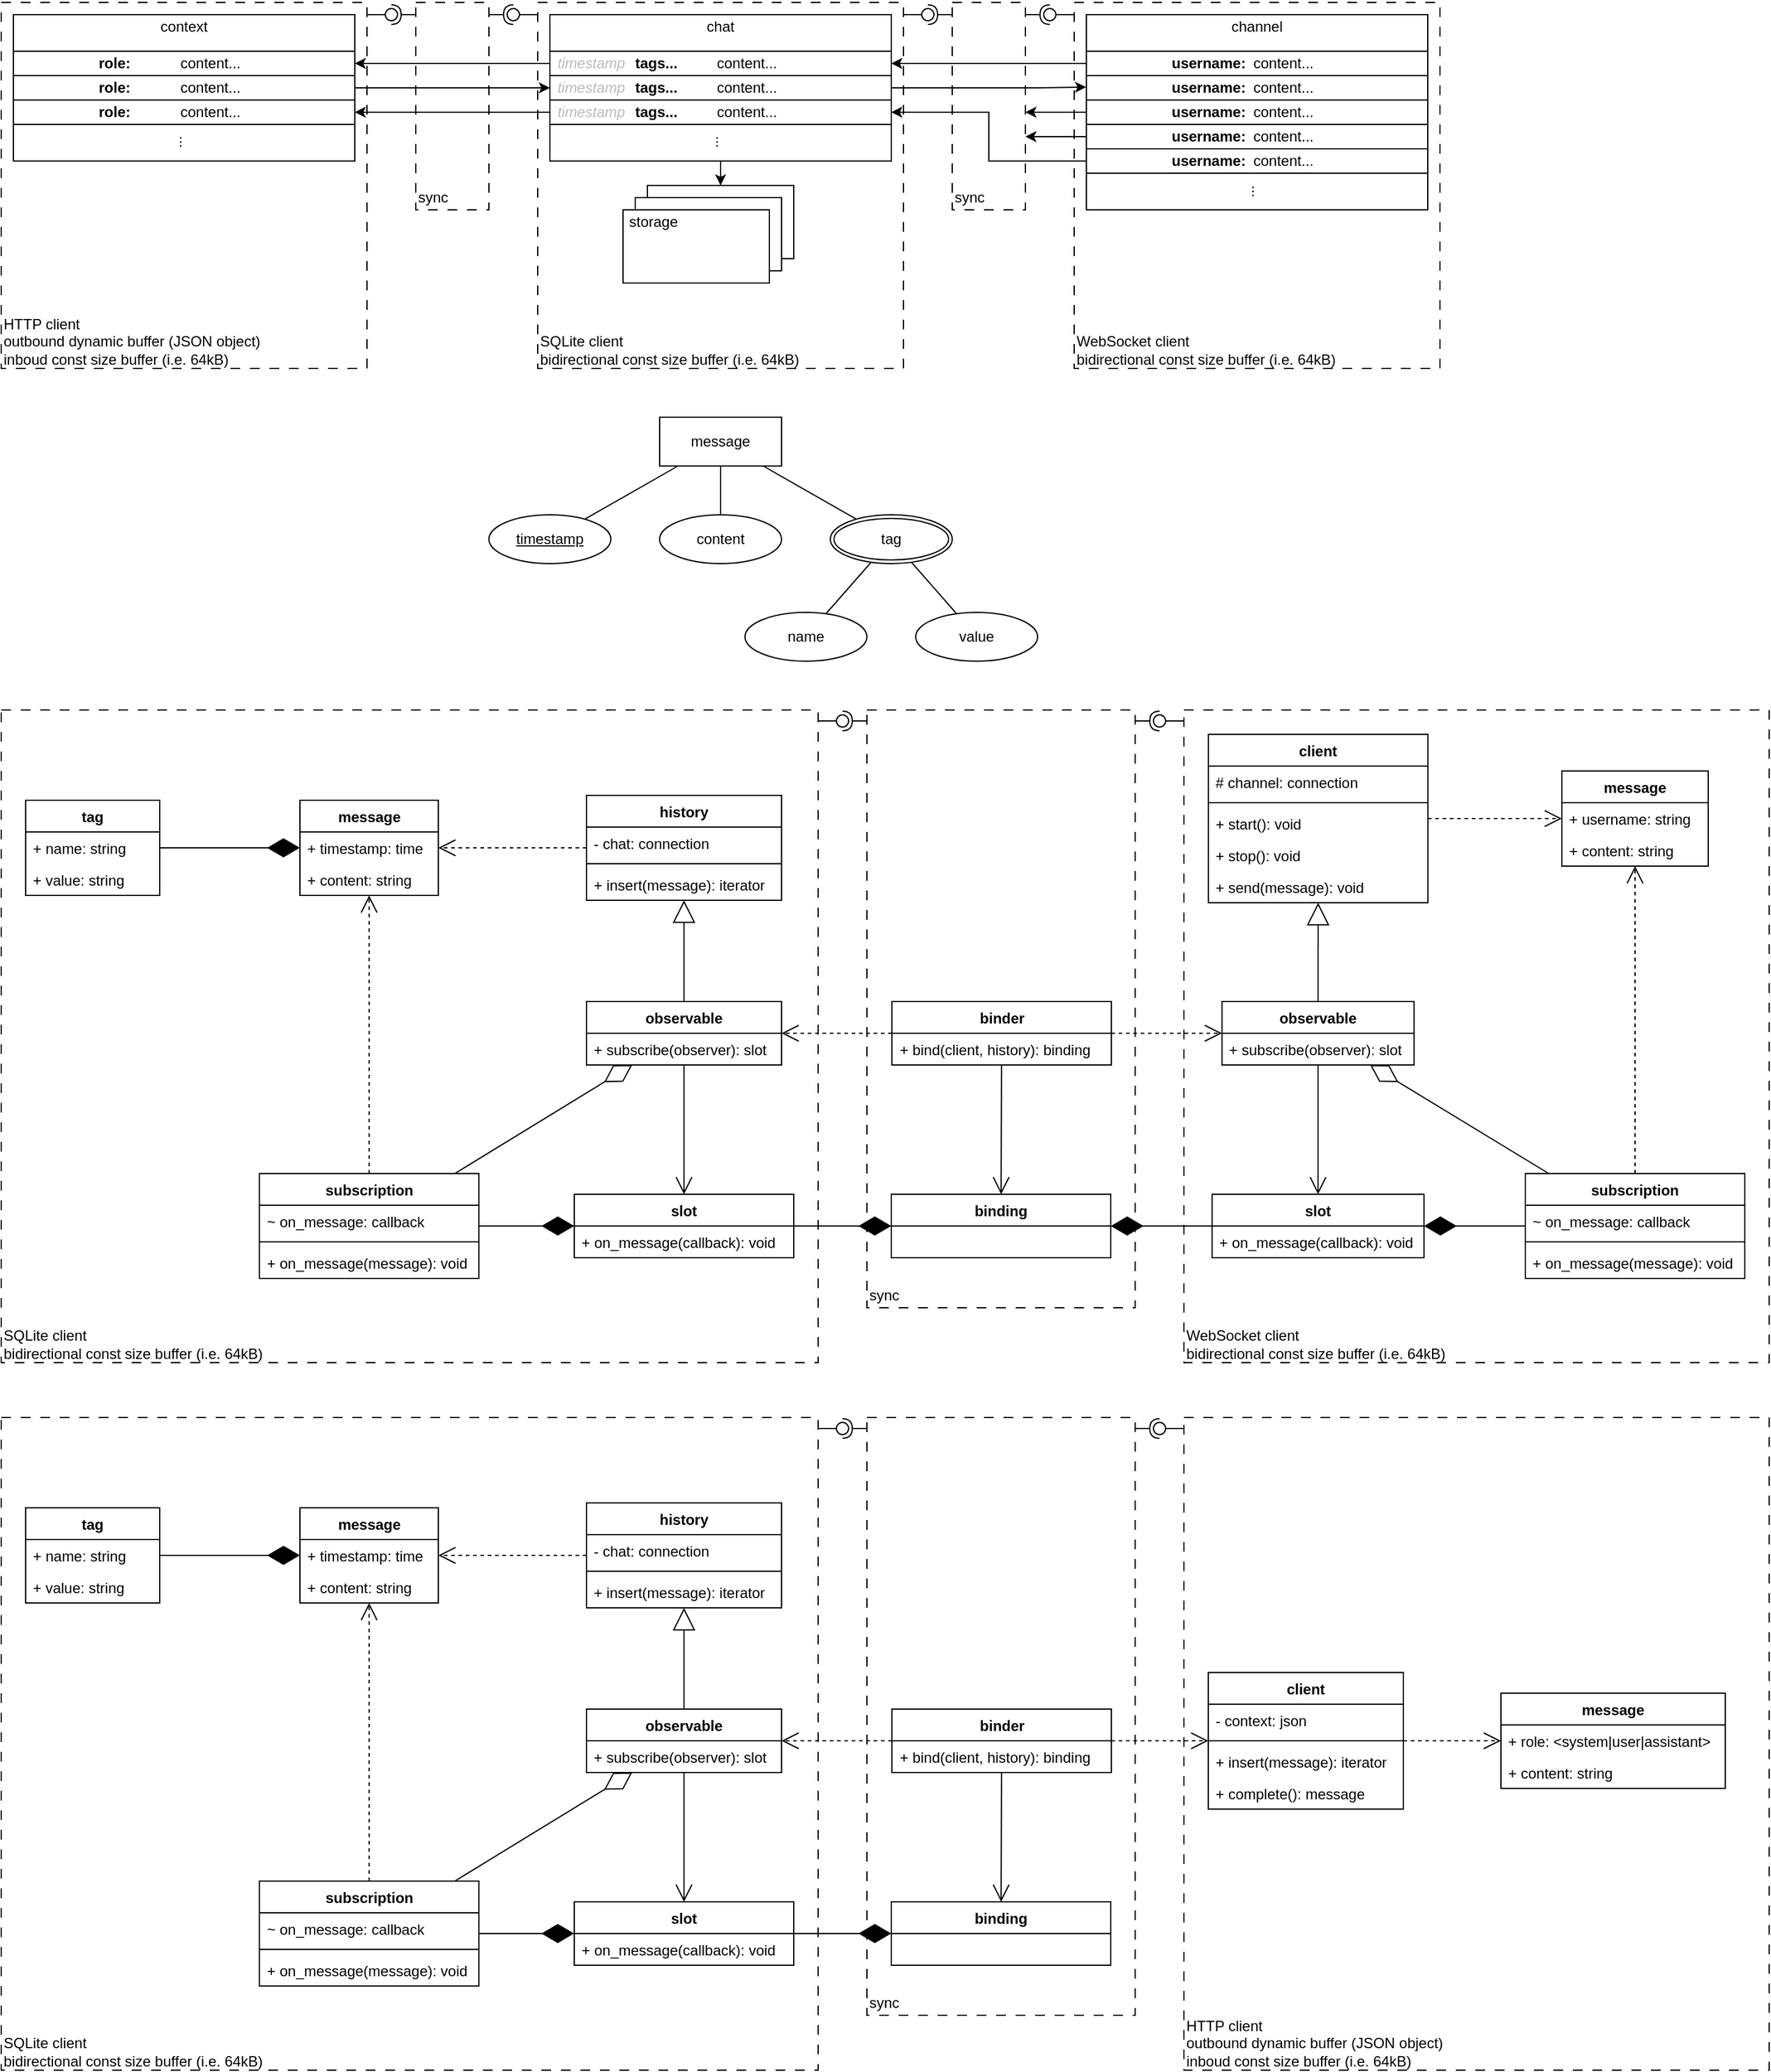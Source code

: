 <mxfile version="27.0.9">
  <diagram name="Page-1" id="hyS9YtODIQNS53niA9GS">
    <mxGraphModel dx="1181" dy="697" grid="1" gridSize="10" guides="1" tooltips="1" connect="1" arrows="1" fold="1" page="1" pageScale="1" pageWidth="850" pageHeight="1100" math="0" shadow="0">
      <root>
        <mxCell id="0" />
        <mxCell id="1" parent="0" />
        <mxCell id="4cQzVtZDjGcCi_7btFqa-4" value="" style="rounded=0;whiteSpace=wrap;html=1;fillColor=none;dashed=1;dashPattern=8 8;" parent="1" vertex="1">
          <mxGeometry x="450" y="10" width="300" height="300" as="geometry" />
        </mxCell>
        <mxCell id="gP4lEv5mIB4tDb9Pfo44-96" value="" style="rounded=0;whiteSpace=wrap;html=1;fillColor=none;dashed=1;dashPattern=8 8;" parent="1" vertex="1">
          <mxGeometry x="980" y="1170" width="480" height="535" as="geometry" />
        </mxCell>
        <mxCell id="gP4lEv5mIB4tDb9Pfo44-111" value="" style="rounded=0;whiteSpace=wrap;html=1;fillColor=none;dashed=1;dashPattern=8 8;" parent="1" vertex="1">
          <mxGeometry x="10" y="590" width="670" height="535" as="geometry" />
        </mxCell>
        <mxCell id="gP4lEv5mIB4tDb9Pfo44-128" value="" style="rounded=0;whiteSpace=wrap;html=1;fillColor=none;dashed=1;dashPattern=8 8;" parent="1" vertex="1">
          <mxGeometry x="720" y="590" width="220" height="490" as="geometry" />
        </mxCell>
        <mxCell id="gP4lEv5mIB4tDb9Pfo44-132" value="" style="rounded=0;whiteSpace=wrap;html=1;fillColor=none;dashed=1;dashPattern=8 8;" parent="1" vertex="1">
          <mxGeometry x="980" y="590" width="480" height="535" as="geometry" />
        </mxCell>
        <mxCell id="4cQzVtZDjGcCi_7btFqa-111" value="" style="group" parent="1" vertex="1" connectable="0">
          <mxGeometry x="20" y="20" width="280" height="120" as="geometry" />
        </mxCell>
        <mxCell id="Xz6sJ18vbEDL1afF5NWV-61" value="" style="rounded=0;whiteSpace=wrap;html=1;" parent="4cQzVtZDjGcCi_7btFqa-111" vertex="1">
          <mxGeometry width="280" height="120" as="geometry" />
        </mxCell>
        <mxCell id="Xz6sJ18vbEDL1afF5NWV-62" value="context" style="text;html=1;align=center;verticalAlign=middle;whiteSpace=wrap;rounded=0;" parent="4cQzVtZDjGcCi_7btFqa-111" vertex="1">
          <mxGeometry width="280" height="20" as="geometry" />
        </mxCell>
        <mxCell id="Xz6sJ18vbEDL1afF5NWV-63" value="..." style="text;html=1;align=center;verticalAlign=middle;whiteSpace=wrap;rounded=0;rotation=90;" parent="4cQzVtZDjGcCi_7btFqa-111" vertex="1">
          <mxGeometry x="126.126" y="89.38" width="27.759" height="30" as="geometry" />
        </mxCell>
        <mxCell id="4cQzVtZDjGcCi_7btFqa-105" value="" style="group" parent="1" vertex="1" connectable="0">
          <mxGeometry x="900" y="20" width="280" height="160" as="geometry" />
        </mxCell>
        <mxCell id="Xz6sJ18vbEDL1afF5NWV-23" value="" style="rounded=0;whiteSpace=wrap;html=1;" parent="4cQzVtZDjGcCi_7btFqa-105" vertex="1">
          <mxGeometry width="280" height="160" as="geometry" />
        </mxCell>
        <mxCell id="Xz6sJ18vbEDL1afF5NWV-24" value="channel" style="text;html=1;align=center;verticalAlign=middle;whiteSpace=wrap;rounded=0;" parent="4cQzVtZDjGcCi_7btFqa-105" vertex="1">
          <mxGeometry width="280" height="20" as="geometry" />
        </mxCell>
        <mxCell id="Xz6sJ18vbEDL1afF5NWV-34" value="..." style="text;html=1;align=center;verticalAlign=middle;whiteSpace=wrap;rounded=0;rotation=90;" parent="4cQzVtZDjGcCi_7btFqa-105" vertex="1">
          <mxGeometry x="126.126" y="129.37" width="27.759" height="31.25" as="geometry" />
        </mxCell>
        <mxCell id="Xz6sJ18vbEDL1afF5NWV-49" value="" style="group" parent="1" vertex="1" connectable="0">
          <mxGeometry x="460" y="20" width="280" height="120" as="geometry" />
        </mxCell>
        <mxCell id="Xz6sJ18vbEDL1afF5NWV-1" value="" style="rounded=0;whiteSpace=wrap;html=1;" parent="Xz6sJ18vbEDL1afF5NWV-49" vertex="1">
          <mxGeometry width="280" height="120" as="geometry" />
        </mxCell>
        <mxCell id="Xz6sJ18vbEDL1afF5NWV-2" value="chat" style="text;html=1;align=center;verticalAlign=middle;whiteSpace=wrap;rounded=0;" parent="Xz6sJ18vbEDL1afF5NWV-49" vertex="1">
          <mxGeometry width="280" height="20" as="geometry" />
        </mxCell>
        <mxCell id="Xz6sJ18vbEDL1afF5NWV-22" value="..." style="text;html=1;align=center;verticalAlign=middle;whiteSpace=wrap;rounded=0;rotation=90;" parent="Xz6sJ18vbEDL1afF5NWV-49" vertex="1">
          <mxGeometry x="126.126" y="89.38" width="27.759" height="30" as="geometry" />
        </mxCell>
        <mxCell id="Xz6sJ18vbEDL1afF5NWV-41" value="" style="group;strokeColor=default;" parent="1" vertex="1" connectable="0">
          <mxGeometry x="460" y="50" width="280" height="20" as="geometry" />
        </mxCell>
        <mxCell id="Xz6sJ18vbEDL1afF5NWV-3" value="tags..." style="text;html=1;align=left;verticalAlign=middle;whiteSpace=wrap;rounded=0;fontStyle=1" parent="Xz6sJ18vbEDL1afF5NWV-41" vertex="1">
          <mxGeometry x="67.586" width="67.586" height="20" as="geometry" />
        </mxCell>
        <mxCell id="Xz6sJ18vbEDL1afF5NWV-4" value="content..." style="text;html=1;align=left;verticalAlign=middle;whiteSpace=wrap;rounded=0;" parent="Xz6sJ18vbEDL1afF5NWV-41" vertex="1">
          <mxGeometry x="135.172" width="144.828" height="20" as="geometry" />
        </mxCell>
        <mxCell id="Xz6sJ18vbEDL1afF5NWV-9" value="timestamp" style="text;html=1;align=center;verticalAlign=middle;whiteSpace=wrap;rounded=0;fontStyle=2;fontColor=light-dark(#bababa, #ededed);strokeColor=none;" parent="Xz6sJ18vbEDL1afF5NWV-41" vertex="1">
          <mxGeometry width="67.586" height="20" as="geometry" />
        </mxCell>
        <mxCell id="Xz6sJ18vbEDL1afF5NWV-42" value="" style="group;strokeColor=default;" parent="1" vertex="1" connectable="0">
          <mxGeometry x="460" y="70" width="280" height="20" as="geometry" />
        </mxCell>
        <mxCell id="Xz6sJ18vbEDL1afF5NWV-10" value="tags..." style="text;html=1;align=left;verticalAlign=middle;whiteSpace=wrap;rounded=0;fontStyle=1" parent="Xz6sJ18vbEDL1afF5NWV-42" vertex="1">
          <mxGeometry x="67.586" width="67.586" height="20" as="geometry" />
        </mxCell>
        <mxCell id="Xz6sJ18vbEDL1afF5NWV-11" value="content..." style="text;html=1;align=left;verticalAlign=middle;whiteSpace=wrap;rounded=0;" parent="Xz6sJ18vbEDL1afF5NWV-42" vertex="1">
          <mxGeometry x="135.172" width="144.828" height="20" as="geometry" />
        </mxCell>
        <mxCell id="Xz6sJ18vbEDL1afF5NWV-12" value="timestamp" style="text;html=1;align=center;verticalAlign=middle;whiteSpace=wrap;rounded=0;fontStyle=2;fontColor=light-dark(#bababa, #ededed);" parent="Xz6sJ18vbEDL1afF5NWV-42" vertex="1">
          <mxGeometry width="67.586" height="20" as="geometry" />
        </mxCell>
        <mxCell id="Xz6sJ18vbEDL1afF5NWV-43" value="" style="group;strokeColor=default;" parent="1" vertex="1" connectable="0">
          <mxGeometry x="460" y="90" width="280" height="20" as="geometry" />
        </mxCell>
        <mxCell id="Xz6sJ18vbEDL1afF5NWV-13" value="tags..." style="text;html=1;align=left;verticalAlign=middle;whiteSpace=wrap;rounded=0;fontStyle=1" parent="Xz6sJ18vbEDL1afF5NWV-43" vertex="1">
          <mxGeometry x="67.586" width="67.586" height="20" as="geometry" />
        </mxCell>
        <mxCell id="Xz6sJ18vbEDL1afF5NWV-14" value="content..." style="text;html=1;align=left;verticalAlign=middle;whiteSpace=wrap;rounded=0;" parent="Xz6sJ18vbEDL1afF5NWV-43" vertex="1">
          <mxGeometry x="135.172" width="144.828" height="20" as="geometry" />
        </mxCell>
        <mxCell id="Xz6sJ18vbEDL1afF5NWV-15" value="timestamp" style="text;html=1;align=center;verticalAlign=middle;whiteSpace=wrap;rounded=0;fontStyle=2;fontColor=light-dark(#bababa, #ededed);" parent="Xz6sJ18vbEDL1afF5NWV-43" vertex="1">
          <mxGeometry width="67.586" height="20" as="geometry" />
        </mxCell>
        <mxCell id="Xz6sJ18vbEDL1afF5NWV-44" value="" style="group;fillColor=none;strokeColor=default;" parent="1" vertex="1" connectable="0">
          <mxGeometry x="900" y="50" width="280" height="20" as="geometry" />
        </mxCell>
        <mxCell id="Xz6sJ18vbEDL1afF5NWV-25" value="username:" style="text;html=1;align=left;verticalAlign=middle;whiteSpace=wrap;rounded=0;fontStyle=1" parent="Xz6sJ18vbEDL1afF5NWV-44" vertex="1">
          <mxGeometry x="67.586" width="67.586" height="20" as="geometry" />
        </mxCell>
        <mxCell id="Xz6sJ18vbEDL1afF5NWV-26" value="content..." style="text;html=1;align=left;verticalAlign=middle;whiteSpace=wrap;rounded=0;" parent="Xz6sJ18vbEDL1afF5NWV-44" vertex="1">
          <mxGeometry x="135.172" width="144.828" height="20" as="geometry" />
        </mxCell>
        <mxCell id="Xz6sJ18vbEDL1afF5NWV-45" value="" style="group;strokeColor=default;" parent="1" vertex="1" connectable="0">
          <mxGeometry x="900" y="70" width="280" height="20" as="geometry" />
        </mxCell>
        <mxCell id="Xz6sJ18vbEDL1afF5NWV-28" value="username:" style="text;html=1;align=left;verticalAlign=middle;whiteSpace=wrap;rounded=0;fontStyle=1" parent="Xz6sJ18vbEDL1afF5NWV-45" vertex="1">
          <mxGeometry x="67.586" width="67.586" height="20" as="geometry" />
        </mxCell>
        <mxCell id="Xz6sJ18vbEDL1afF5NWV-29" value="content..." style="text;html=1;align=left;verticalAlign=middle;whiteSpace=wrap;rounded=0;" parent="Xz6sJ18vbEDL1afF5NWV-45" vertex="1">
          <mxGeometry x="135.172" width="144.828" height="20" as="geometry" />
        </mxCell>
        <mxCell id="Xz6sJ18vbEDL1afF5NWV-46" value="" style="group;strokeColor=default;" parent="1" vertex="1" connectable="0">
          <mxGeometry x="900" y="90" width="280" height="20" as="geometry" />
        </mxCell>
        <mxCell id="Xz6sJ18vbEDL1afF5NWV-31" value="username:" style="text;html=1;align=left;verticalAlign=middle;whiteSpace=wrap;rounded=0;fontStyle=1" parent="Xz6sJ18vbEDL1afF5NWV-46" vertex="1">
          <mxGeometry x="67.586" width="67.586" height="20" as="geometry" />
        </mxCell>
        <mxCell id="Xz6sJ18vbEDL1afF5NWV-32" value="content..." style="text;html=1;align=left;verticalAlign=middle;whiteSpace=wrap;rounded=0;" parent="Xz6sJ18vbEDL1afF5NWV-46" vertex="1">
          <mxGeometry x="135.172" width="144.828" height="20" as="geometry" />
        </mxCell>
        <mxCell id="Xz6sJ18vbEDL1afF5NWV-47" value="" style="group;strokeColor=default;" parent="1" vertex="1" connectable="0">
          <mxGeometry x="900" y="110" width="280" height="20" as="geometry" />
        </mxCell>
        <mxCell id="Xz6sJ18vbEDL1afF5NWV-35" value="username:" style="text;html=1;align=left;verticalAlign=middle;whiteSpace=wrap;rounded=0;fontStyle=1" parent="Xz6sJ18vbEDL1afF5NWV-47" vertex="1">
          <mxGeometry x="67.586" width="67.586" height="20" as="geometry" />
        </mxCell>
        <mxCell id="Xz6sJ18vbEDL1afF5NWV-36" value="content..." style="text;html=1;align=left;verticalAlign=middle;whiteSpace=wrap;rounded=0;" parent="Xz6sJ18vbEDL1afF5NWV-47" vertex="1">
          <mxGeometry x="135.172" width="144.828" height="20" as="geometry" />
        </mxCell>
        <mxCell id="Xz6sJ18vbEDL1afF5NWV-48" value="" style="group;strokeColor=default;" parent="1" vertex="1" connectable="0">
          <mxGeometry x="900" y="130" width="280" height="20" as="geometry" />
        </mxCell>
        <mxCell id="Xz6sJ18vbEDL1afF5NWV-38" value="username:" style="text;html=1;align=left;verticalAlign=middle;whiteSpace=wrap;rounded=0;fontStyle=1" parent="Xz6sJ18vbEDL1afF5NWV-48" vertex="1">
          <mxGeometry x="67.586" width="67.586" height="20" as="geometry" />
        </mxCell>
        <mxCell id="Xz6sJ18vbEDL1afF5NWV-39" value="content..." style="text;html=1;align=left;verticalAlign=middle;whiteSpace=wrap;rounded=0;" parent="Xz6sJ18vbEDL1afF5NWV-48" vertex="1">
          <mxGeometry x="135.172" width="144.828" height="20" as="geometry" />
        </mxCell>
        <mxCell id="Xz6sJ18vbEDL1afF5NWV-55" style="edgeStyle=orthogonalEdgeStyle;rounded=0;orthogonalLoop=1;jettySize=auto;html=1;exitX=1;exitY=0.5;exitDx=0;exitDy=0;entryX=-0.001;entryY=0.371;entryDx=0;entryDy=0;entryPerimeter=0;" parent="1" source="Xz6sJ18vbEDL1afF5NWV-11" target="Xz6sJ18vbEDL1afF5NWV-23" edge="1">
          <mxGeometry relative="1" as="geometry">
            <Array as="points">
              <mxPoint x="860" y="80" />
            </Array>
            <mxPoint x="880" y="80" as="targetPoint" />
          </mxGeometry>
        </mxCell>
        <mxCell id="Xz6sJ18vbEDL1afF5NWV-56" style="edgeStyle=orthogonalEdgeStyle;rounded=0;orthogonalLoop=1;jettySize=auto;html=1;entryX=1;entryY=0.5;entryDx=0;entryDy=0;exitX=0;exitY=0.75;exitDx=0;exitDy=0;" parent="1" source="Xz6sJ18vbEDL1afF5NWV-23" target="Xz6sJ18vbEDL1afF5NWV-14" edge="1">
          <mxGeometry relative="1" as="geometry">
            <Array as="points">
              <mxPoint x="820" y="140" />
              <mxPoint x="820" y="100" />
            </Array>
            <mxPoint x="880" y="140" as="sourcePoint" />
          </mxGeometry>
        </mxCell>
        <mxCell id="Xz6sJ18vbEDL1afF5NWV-64" value="" style="group;strokeColor=default;" parent="1" vertex="1" connectable="0">
          <mxGeometry x="20" y="50" width="280" height="20" as="geometry" />
        </mxCell>
        <mxCell id="Xz6sJ18vbEDL1afF5NWV-65" value="role:" style="text;html=1;align=left;verticalAlign=middle;whiteSpace=wrap;rounded=0;fontStyle=1" parent="Xz6sJ18vbEDL1afF5NWV-64" vertex="1">
          <mxGeometry x="67.586" width="67.586" height="20" as="geometry" />
        </mxCell>
        <mxCell id="Xz6sJ18vbEDL1afF5NWV-66" value="content..." style="text;html=1;align=left;verticalAlign=middle;whiteSpace=wrap;rounded=0;" parent="Xz6sJ18vbEDL1afF5NWV-64" vertex="1">
          <mxGeometry x="135.172" width="144.828" height="20" as="geometry" />
        </mxCell>
        <mxCell id="Xz6sJ18vbEDL1afF5NWV-68" value="" style="group;strokeColor=default;" parent="1" vertex="1" connectable="0">
          <mxGeometry x="20" y="70" width="280" height="20" as="geometry" />
        </mxCell>
        <mxCell id="Xz6sJ18vbEDL1afF5NWV-69" value="role:" style="text;html=1;align=left;verticalAlign=middle;whiteSpace=wrap;rounded=0;fontStyle=1" parent="Xz6sJ18vbEDL1afF5NWV-68" vertex="1">
          <mxGeometry x="67.586" width="67.586" height="20" as="geometry" />
        </mxCell>
        <mxCell id="Xz6sJ18vbEDL1afF5NWV-70" value="content..." style="text;html=1;align=left;verticalAlign=middle;whiteSpace=wrap;rounded=0;" parent="Xz6sJ18vbEDL1afF5NWV-68" vertex="1">
          <mxGeometry x="135.172" width="144.828" height="20" as="geometry" />
        </mxCell>
        <mxCell id="Xz6sJ18vbEDL1afF5NWV-72" value="" style="group;strokeColor=default;" parent="1" vertex="1" connectable="0">
          <mxGeometry x="20" y="90" width="280" height="20" as="geometry" />
        </mxCell>
        <mxCell id="Xz6sJ18vbEDL1afF5NWV-73" value="role:" style="text;html=1;align=left;verticalAlign=middle;whiteSpace=wrap;rounded=0;fontStyle=1" parent="Xz6sJ18vbEDL1afF5NWV-72" vertex="1">
          <mxGeometry x="67.586" width="67.586" height="20" as="geometry" />
        </mxCell>
        <mxCell id="Xz6sJ18vbEDL1afF5NWV-74" value="content..." style="text;html=1;align=left;verticalAlign=middle;whiteSpace=wrap;rounded=0;" parent="Xz6sJ18vbEDL1afF5NWV-72" vertex="1">
          <mxGeometry x="135.172" width="144.828" height="20" as="geometry" />
        </mxCell>
        <mxCell id="Xz6sJ18vbEDL1afF5NWV-76" style="edgeStyle=orthogonalEdgeStyle;rounded=0;orthogonalLoop=1;jettySize=auto;html=1;exitX=0;exitY=0.5;exitDx=0;exitDy=0;entryX=1;entryY=0.5;entryDx=0;entryDy=0;" parent="1" source="Xz6sJ18vbEDL1afF5NWV-9" target="Xz6sJ18vbEDL1afF5NWV-66" edge="1">
          <mxGeometry relative="1" as="geometry" />
        </mxCell>
        <mxCell id="Xz6sJ18vbEDL1afF5NWV-77" style="edgeStyle=orthogonalEdgeStyle;rounded=0;orthogonalLoop=1;jettySize=auto;html=1;exitX=1;exitY=0.5;exitDx=0;exitDy=0;entryX=0;entryY=0.5;entryDx=0;entryDy=0;" parent="1" source="Xz6sJ18vbEDL1afF5NWV-70" target="Xz6sJ18vbEDL1afF5NWV-12" edge="1">
          <mxGeometry relative="1" as="geometry" />
        </mxCell>
        <mxCell id="Xz6sJ18vbEDL1afF5NWV-78" style="edgeStyle=orthogonalEdgeStyle;rounded=0;orthogonalLoop=1;jettySize=auto;html=1;exitX=0;exitY=0.5;exitDx=0;exitDy=0;entryX=1;entryY=0.5;entryDx=0;entryDy=0;" parent="1" source="Xz6sJ18vbEDL1afF5NWV-15" target="Xz6sJ18vbEDL1afF5NWV-74" edge="1">
          <mxGeometry relative="1" as="geometry" />
        </mxCell>
        <mxCell id="Xz6sJ18vbEDL1afF5NWV-89" value="" style="group" parent="1" vertex="1" connectable="0">
          <mxGeometry x="520" y="160" width="140" height="80" as="geometry" />
        </mxCell>
        <mxCell id="Xz6sJ18vbEDL1afF5NWV-85" value="" style="rounded=0;whiteSpace=wrap;html=1;" parent="Xz6sJ18vbEDL1afF5NWV-89" vertex="1">
          <mxGeometry x="20" width="120" height="60" as="geometry" />
        </mxCell>
        <mxCell id="Xz6sJ18vbEDL1afF5NWV-84" value="" style="rounded=0;whiteSpace=wrap;html=1;" parent="Xz6sJ18vbEDL1afF5NWV-89" vertex="1">
          <mxGeometry x="10" y="10" width="120" height="60" as="geometry" />
        </mxCell>
        <mxCell id="Xz6sJ18vbEDL1afF5NWV-83" value="" style="rounded=0;whiteSpace=wrap;html=1;" parent="Xz6sJ18vbEDL1afF5NWV-89" vertex="1">
          <mxGeometry y="20" width="120" height="60" as="geometry" />
        </mxCell>
        <mxCell id="Xz6sJ18vbEDL1afF5NWV-88" value="storage" style="text;html=1;align=center;verticalAlign=middle;whiteSpace=wrap;rounded=0;" parent="Xz6sJ18vbEDL1afF5NWV-89" vertex="1">
          <mxGeometry y="20" width="50" height="20" as="geometry" />
        </mxCell>
        <mxCell id="Xz6sJ18vbEDL1afF5NWV-102" style="edgeStyle=orthogonalEdgeStyle;rounded=0;orthogonalLoop=1;jettySize=auto;html=1;entryX=0.5;entryY=0;entryDx=0;entryDy=0;" parent="1" source="Xz6sJ18vbEDL1afF5NWV-1" target="Xz6sJ18vbEDL1afF5NWV-85" edge="1">
          <mxGeometry relative="1" as="geometry" />
        </mxCell>
        <mxCell id="4cQzVtZDjGcCi_7btFqa-33" value="" style="endArrow=classic;html=1;rounded=0;entryX=1;entryY=0.5;entryDx=0;entryDy=0;exitX=0;exitY=0.25;exitDx=0;exitDy=0;" parent="1" source="Xz6sJ18vbEDL1afF5NWV-23" target="Xz6sJ18vbEDL1afF5NWV-4" edge="1">
          <mxGeometry width="50" height="50" relative="1" as="geometry">
            <mxPoint x="860" y="60" as="sourcePoint" />
            <mxPoint x="850" y="70" as="targetPoint" />
          </mxGeometry>
        </mxCell>
        <mxCell id="4cQzVtZDjGcCi_7btFqa-76" value="" style="endArrow=classic;html=1;rounded=0;entryX=1.002;entryY=0.35;entryDx=0;entryDy=0;entryPerimeter=0;" parent="1" edge="1">
          <mxGeometry width="50" height="50" relative="1" as="geometry">
            <mxPoint x="900" y="100" as="sourcePoint" />
            <mxPoint x="850" y="100" as="targetPoint" />
          </mxGeometry>
        </mxCell>
        <mxCell id="4cQzVtZDjGcCi_7btFqa-77" value="" style="endArrow=classic;html=1;rounded=0;entryX=1.002;entryY=0.35;entryDx=0;entryDy=0;entryPerimeter=0;" parent="1" edge="1">
          <mxGeometry width="50" height="50" relative="1" as="geometry">
            <mxPoint x="900" y="120" as="sourcePoint" />
            <mxPoint x="850" y="120" as="targetPoint" />
          </mxGeometry>
        </mxCell>
        <mxCell id="4cQzVtZDjGcCi_7btFqa-88" value="" style="ellipse;whiteSpace=wrap;html=1;align=center;aspect=fixed;fillColor=none;strokeColor=none;resizable=0;perimeter=centerPerimeter;rotatable=0;allowArrows=0;points=[];outlineConnect=1;" parent="1" vertex="1">
          <mxGeometry x="865" y="15" width="10" height="10" as="geometry" />
        </mxCell>
        <mxCell id="4cQzVtZDjGcCi_7btFqa-96" value="" style="ellipse;whiteSpace=wrap;html=1;align=center;aspect=fixed;fillColor=none;strokeColor=none;resizable=0;perimeter=centerPerimeter;rotatable=0;allowArrows=0;points=[];outlineConnect=1;" parent="1" vertex="1">
          <mxGeometry x="765" y="15" width="10" height="10" as="geometry" />
        </mxCell>
        <mxCell id="4cQzVtZDjGcCi_7btFqa-100" value="" style="ellipse;whiteSpace=wrap;html=1;align=center;aspect=fixed;fillColor=none;strokeColor=none;resizable=0;perimeter=centerPerimeter;rotatable=0;allowArrows=0;points=[];outlineConnect=1;" parent="1" vertex="1">
          <mxGeometry x="425" y="15" width="10" height="10" as="geometry" />
        </mxCell>
        <mxCell id="4cQzVtZDjGcCi_7btFqa-104" value="" style="ellipse;whiteSpace=wrap;html=1;align=center;aspect=fixed;fillColor=none;strokeColor=none;resizable=0;perimeter=centerPerimeter;rotatable=0;allowArrows=0;points=[];outlineConnect=1;" parent="1" vertex="1">
          <mxGeometry x="325" y="15" width="10" height="10" as="geometry" />
        </mxCell>
        <mxCell id="PlhSfjugS_sxi9H-9fw--23" value="history" style="swimlane;fontStyle=1;align=center;verticalAlign=top;childLayout=stackLayout;horizontal=1;startSize=26;horizontalStack=0;resizeParent=1;resizeParentMax=0;resizeLast=0;collapsible=1;marginBottom=0;whiteSpace=wrap;html=1;" parent="1" vertex="1">
          <mxGeometry x="490" y="660" width="160" height="86" as="geometry" />
        </mxCell>
        <mxCell id="1j0rvH0Xv1vPbzspFdZ4-104" value="- chat: connection" style="text;strokeColor=none;fillColor=none;align=left;verticalAlign=top;spacingLeft=4;spacingRight=4;overflow=hidden;rotatable=0;points=[[0,0.5],[1,0.5]];portConstraint=eastwest;whiteSpace=wrap;html=1;" vertex="1" parent="PlhSfjugS_sxi9H-9fw--23">
          <mxGeometry y="26" width="160" height="26" as="geometry" />
        </mxCell>
        <mxCell id="1j0rvH0Xv1vPbzspFdZ4-103" value="" style="line;strokeWidth=1;fillColor=none;align=left;verticalAlign=middle;spacingTop=-1;spacingLeft=3;spacingRight=3;rotatable=0;labelPosition=right;points=[];portConstraint=eastwest;strokeColor=inherit;" vertex="1" parent="PlhSfjugS_sxi9H-9fw--23">
          <mxGeometry y="52" width="160" height="8" as="geometry" />
        </mxCell>
        <mxCell id="PlhSfjugS_sxi9H-9fw--26" value="+ insert(message): iterator" style="text;strokeColor=none;fillColor=none;align=left;verticalAlign=top;spacingLeft=4;spacingRight=4;overflow=hidden;rotatable=0;points=[[0,0.5],[1,0.5]];portConstraint=eastwest;whiteSpace=wrap;html=1;" parent="PlhSfjugS_sxi9H-9fw--23" vertex="1">
          <mxGeometry y="60" width="160" height="26" as="geometry" />
        </mxCell>
        <mxCell id="PlhSfjugS_sxi9H-9fw--29" value="observable" style="swimlane;fontStyle=1;align=center;verticalAlign=top;childLayout=stackLayout;horizontal=1;startSize=26;horizontalStack=0;resizeParent=1;resizeParentMax=0;resizeLast=0;collapsible=1;marginBottom=0;whiteSpace=wrap;html=1;" parent="1" vertex="1">
          <mxGeometry x="490" y="829" width="160" height="52" as="geometry" />
        </mxCell>
        <mxCell id="PlhSfjugS_sxi9H-9fw--32" value="+ subscribe(observer): slot" style="text;strokeColor=none;fillColor=none;align=left;verticalAlign=top;spacingLeft=4;spacingRight=4;overflow=hidden;rotatable=0;points=[[0,0.5],[1,0.5]];portConstraint=eastwest;whiteSpace=wrap;html=1;" parent="PlhSfjugS_sxi9H-9fw--29" vertex="1">
          <mxGeometry y="26" width="160" height="26" as="geometry" />
        </mxCell>
        <mxCell id="PlhSfjugS_sxi9H-9fw--33" value="&lt;div&gt;&lt;br&gt;&lt;/div&gt;&lt;div&gt;&lt;br&gt;&lt;/div&gt;" style="endArrow=block;endSize=16;endFill=0;html=1;rounded=0;" parent="1" source="PlhSfjugS_sxi9H-9fw--29" target="PlhSfjugS_sxi9H-9fw--23" edge="1">
          <mxGeometry width="160" relative="1" as="geometry">
            <mxPoint x="180" y="709" as="sourcePoint" />
            <mxPoint x="340" y="709" as="targetPoint" />
          </mxGeometry>
        </mxCell>
        <mxCell id="PlhSfjugS_sxi9H-9fw--34" value="&lt;div&gt;&lt;br&gt;&lt;/div&gt;" style="edgeLabel;html=1;align=center;verticalAlign=middle;resizable=0;points=[];" parent="PlhSfjugS_sxi9H-9fw--33" vertex="1" connectable="0">
          <mxGeometry x="-0.037" y="1" relative="1" as="geometry">
            <mxPoint as="offset" />
          </mxGeometry>
        </mxCell>
        <mxCell id="PlhSfjugS_sxi9H-9fw--35" value="message" style="swimlane;fontStyle=1;align=center;verticalAlign=top;childLayout=stackLayout;horizontal=1;startSize=26;horizontalStack=0;resizeParent=1;resizeParentMax=0;resizeLast=0;collapsible=1;marginBottom=0;whiteSpace=wrap;html=1;" parent="1" vertex="1">
          <mxGeometry x="255" y="664" width="113.5" height="78" as="geometry" />
        </mxCell>
        <mxCell id="PlhSfjugS_sxi9H-9fw--36" value="+ timestamp: time" style="text;strokeColor=none;fillColor=none;align=left;verticalAlign=top;spacingLeft=4;spacingRight=4;overflow=hidden;rotatable=0;points=[[0,0.5],[1,0.5]];portConstraint=eastwest;whiteSpace=wrap;html=1;" parent="PlhSfjugS_sxi9H-9fw--35" vertex="1">
          <mxGeometry y="26" width="113.5" height="26" as="geometry" />
        </mxCell>
        <mxCell id="PlhSfjugS_sxi9H-9fw--38" value="+ content: string" style="text;strokeColor=none;fillColor=none;align=left;verticalAlign=top;spacingLeft=4;spacingRight=4;overflow=hidden;rotatable=0;points=[[0,0.5],[1,0.5]];portConstraint=eastwest;whiteSpace=wrap;html=1;" parent="PlhSfjugS_sxi9H-9fw--35" vertex="1">
          <mxGeometry y="52" width="113.5" height="26" as="geometry" />
        </mxCell>
        <mxCell id="PlhSfjugS_sxi9H-9fw--47" value="client" style="swimlane;fontStyle=1;align=center;verticalAlign=top;childLayout=stackLayout;horizontal=1;startSize=26;horizontalStack=0;resizeParent=1;resizeParentMax=0;resizeLast=0;collapsible=1;marginBottom=0;whiteSpace=wrap;html=1;" parent="1" vertex="1">
          <mxGeometry x="1000.01" y="1379" width="159.99" height="112" as="geometry" />
        </mxCell>
        <mxCell id="PlhSfjugS_sxi9H-9fw--48" value="- context: json" style="text;strokeColor=none;fillColor=none;align=left;verticalAlign=top;spacingLeft=4;spacingRight=4;overflow=hidden;rotatable=0;points=[[0,0.5],[1,0.5]];portConstraint=eastwest;whiteSpace=wrap;html=1;" parent="PlhSfjugS_sxi9H-9fw--47" vertex="1">
          <mxGeometry y="26" width="159.99" height="26" as="geometry" />
        </mxCell>
        <mxCell id="PlhSfjugS_sxi9H-9fw--49" value="" style="line;strokeWidth=1;fillColor=none;align=left;verticalAlign=middle;spacingTop=-1;spacingLeft=3;spacingRight=3;rotatable=0;labelPosition=right;points=[];portConstraint=eastwest;strokeColor=inherit;" parent="PlhSfjugS_sxi9H-9fw--47" vertex="1">
          <mxGeometry y="52" width="159.99" height="8" as="geometry" />
        </mxCell>
        <mxCell id="PlhSfjugS_sxi9H-9fw--50" value="+ insert(message): iterator" style="text;strokeColor=none;fillColor=none;align=left;verticalAlign=top;spacingLeft=4;spacingRight=4;overflow=hidden;rotatable=0;points=[[0,0.5],[1,0.5]];portConstraint=eastwest;whiteSpace=wrap;html=1;" parent="PlhSfjugS_sxi9H-9fw--47" vertex="1">
          <mxGeometry y="60" width="159.99" height="26" as="geometry" />
        </mxCell>
        <mxCell id="PlhSfjugS_sxi9H-9fw--60" value="+ complete(): message" style="text;strokeColor=none;fillColor=none;align=left;verticalAlign=top;spacingLeft=4;spacingRight=4;overflow=hidden;rotatable=0;points=[[0,0.5],[1,0.5]];portConstraint=eastwest;whiteSpace=wrap;html=1;" parent="PlhSfjugS_sxi9H-9fw--47" vertex="1">
          <mxGeometry y="86" width="159.99" height="26" as="geometry" />
        </mxCell>
        <mxCell id="PlhSfjugS_sxi9H-9fw--56" value="message" style="swimlane;fontStyle=1;align=center;verticalAlign=top;childLayout=stackLayout;horizontal=1;startSize=26;horizontalStack=0;resizeParent=1;resizeParentMax=0;resizeLast=0;collapsible=1;marginBottom=0;whiteSpace=wrap;html=1;" parent="1" vertex="1">
          <mxGeometry x="1240" y="1396" width="184" height="78" as="geometry" />
        </mxCell>
        <mxCell id="PlhSfjugS_sxi9H-9fw--57" value="+ role: &amp;lt;system|user|assistant&amp;gt;" style="text;strokeColor=none;fillColor=none;align=left;verticalAlign=top;spacingLeft=4;spacingRight=4;overflow=hidden;rotatable=0;points=[[0,0.5],[1,0.5]];portConstraint=eastwest;whiteSpace=wrap;html=1;" parent="PlhSfjugS_sxi9H-9fw--56" vertex="1">
          <mxGeometry y="26" width="184" height="26" as="geometry" />
        </mxCell>
        <mxCell id="PlhSfjugS_sxi9H-9fw--59" value="+ content: string" style="text;strokeColor=none;fillColor=none;align=left;verticalAlign=top;spacingLeft=4;spacingRight=4;overflow=hidden;rotatable=0;points=[[0,0.5],[1,0.5]];portConstraint=eastwest;whiteSpace=wrap;html=1;" parent="PlhSfjugS_sxi9H-9fw--56" vertex="1">
          <mxGeometry y="52" width="184" height="26" as="geometry" />
        </mxCell>
        <mxCell id="cVmJgfvgwp-YBQ20g6kO-16" value="" style="endArrow=diamondThin;endFill=1;endSize=24;html=1;rounded=0;" parent="1" source="gP4lEv5mIB4tDb9Pfo44-7" target="cVmJgfvgwp-YBQ20g6kO-2" edge="1">
          <mxGeometry width="160" relative="1" as="geometry">
            <mxPoint x="320" y="1220" as="sourcePoint" />
            <mxPoint x="200" y="1179" as="targetPoint" />
          </mxGeometry>
        </mxCell>
        <mxCell id="cVmJgfvgwp-YBQ20g6kO-17" value="" style="endArrow=diamondThin;endFill=1;endSize=24;html=1;rounded=0;" parent="1" source="gP4lEv5mIB4tDb9Pfo44-1" target="cVmJgfvgwp-YBQ20g6kO-2" edge="1">
          <mxGeometry width="160" relative="1" as="geometry">
            <mxPoint x="490" y="1263" as="sourcePoint" />
            <mxPoint x="800" y="1199" as="targetPoint" />
          </mxGeometry>
        </mxCell>
        <mxCell id="gP4lEv5mIB4tDb9Pfo44-97" value="" style="rounded=0;orthogonalLoop=1;jettySize=auto;html=1;endArrow=oval;endFill=0;sketch=0;sourcePerimeterSpacing=0;targetPerimeterSpacing=0;endSize=10;" parent="1" edge="1">
          <mxGeometry relative="1" as="geometry">
            <mxPoint x="-140" y="519.734" as="sourcePoint" />
          </mxGeometry>
        </mxCell>
        <mxCell id="gP4lEv5mIB4tDb9Pfo44-100" value="" style="rounded=0;orthogonalLoop=1;jettySize=auto;html=1;endArrow=halfCircle;endFill=0;endSize=6;strokeWidth=1;sketch=0;" parent="1" edge="1">
          <mxGeometry relative="1" as="geometry">
            <mxPoint x="120.0" y="1089.0" as="sourcePoint" />
          </mxGeometry>
        </mxCell>
        <mxCell id="gP4lEv5mIB4tDb9Pfo44-101" value="" style="rounded=0;orthogonalLoop=1;jettySize=auto;html=1;endArrow=halfCircle;endFill=0;endSize=6;strokeWidth=1;sketch=0;" parent="1" edge="1">
          <mxGeometry relative="1" as="geometry">
            <mxPoint x="-100" y="531" as="sourcePoint" />
          </mxGeometry>
        </mxCell>
        <mxCell id="gP4lEv5mIB4tDb9Pfo44-127" value="" style="rounded=0;orthogonalLoop=1;jettySize=auto;html=1;endArrow=halfCircle;endFill=0;endSize=6;strokeWidth=1;sketch=0;" parent="1" edge="1">
          <mxGeometry relative="1" as="geometry">
            <mxPoint x="1060" y="531" as="sourcePoint" />
          </mxGeometry>
        </mxCell>
        <mxCell id="gP4lEv5mIB4tDb9Pfo44-130" value="" style="rounded=0;orthogonalLoop=1;jettySize=auto;html=1;endArrow=halfCircle;endFill=0;endSize=6;strokeWidth=1;sketch=0;" parent="1" edge="1">
          <mxGeometry relative="1" as="geometry">
            <mxPoint x="840" y="1089" as="sourcePoint" />
          </mxGeometry>
        </mxCell>
        <mxCell id="gP4lEv5mIB4tDb9Pfo44-137" value="" style="ellipse;whiteSpace=wrap;html=1;align=center;aspect=fixed;fillColor=none;strokeColor=none;resizable=0;perimeter=centerPerimeter;rotatable=0;allowArrows=0;points=[];outlineConnect=1;" parent="1" vertex="1">
          <mxGeometry x="955" y="594" width="10" height="10" as="geometry" />
        </mxCell>
        <mxCell id="gP4lEv5mIB4tDb9Pfo44-134" value="" style="rounded=0;orthogonalLoop=1;jettySize=auto;html=1;endArrow=oval;endFill=0;sketch=0;sourcePerimeterSpacing=0;targetPerimeterSpacing=0;endSize=10;" parent="1" edge="1">
          <mxGeometry relative="1" as="geometry">
            <mxPoint x="1100" y="531.429" as="sourcePoint" />
          </mxGeometry>
        </mxCell>
        <mxCell id="gP4lEv5mIB4tDb9Pfo44-142" value="" style="ellipse;whiteSpace=wrap;html=1;align=center;aspect=fixed;fillColor=none;strokeColor=none;resizable=0;perimeter=centerPerimeter;rotatable=0;allowArrows=0;points=[];outlineConnect=1;" parent="1" vertex="1">
          <mxGeometry x="695" y="594" width="10" height="10" as="geometry" />
        </mxCell>
        <mxCell id="gP4lEv5mIB4tDb9Pfo44-113" value="" style="rounded=0;orthogonalLoop=1;jettySize=auto;html=1;endArrow=oval;endFill=0;sketch=0;sourcePerimeterSpacing=0;targetPerimeterSpacing=0;endSize=10;" parent="1" edge="1">
          <mxGeometry relative="1" as="geometry">
            <mxPoint x="800" y="1097.143" as="sourcePoint" />
          </mxGeometry>
        </mxCell>
        <mxCell id="gP4lEv5mIB4tDb9Pfo44-114" value="" style="rounded=0;orthogonalLoop=1;jettySize=auto;html=1;endArrow=oval;endFill=0;sketch=0;sourcePerimeterSpacing=0;targetPerimeterSpacing=0;endSize=10;" parent="1" edge="1">
          <mxGeometry relative="1" as="geometry">
            <mxPoint x="160" y="1097.143" as="sourcePoint" />
          </mxGeometry>
        </mxCell>
        <mxCell id="1j0rvH0Xv1vPbzspFdZ4-2" value="" style="endArrow=open;endFill=1;endSize=12;html=1;rounded=0;" edge="1" parent="1" source="PlhSfjugS_sxi9H-9fw--29" target="gP4lEv5mIB4tDb9Pfo44-7">
          <mxGeometry width="160" relative="1" as="geometry">
            <mxPoint x="230" y="999" as="sourcePoint" />
            <mxPoint x="230" y="1087" as="targetPoint" />
          </mxGeometry>
        </mxCell>
        <mxCell id="gP4lEv5mIB4tDb9Pfo44-136" value="" style="rounded=0;orthogonalLoop=1;jettySize=auto;html=1;endArrow=oval;endFill=0;sketch=0;sourcePerimeterSpacing=0;targetPerimeterSpacing=0;endSize=10;" parent="1" target="gP4lEv5mIB4tDb9Pfo44-137" edge="1">
          <mxGeometry relative="1" as="geometry">
            <mxPoint x="980" y="599" as="sourcePoint" />
          </mxGeometry>
        </mxCell>
        <mxCell id="gP4lEv5mIB4tDb9Pfo44-133" value="WebSocket client&lt;div&gt;bidirectional const size buffer (i.e. 64kB)&lt;/div&gt;" style="text;html=1;align=left;verticalAlign=middle;whiteSpace=wrap;rounded=0;" parent="1" vertex="1">
          <mxGeometry x="980" y="1095" width="480" height="30" as="geometry" />
        </mxCell>
        <mxCell id="PlhSfjugS_sxi9H-9fw--10" value="subscription" style="swimlane;fontStyle=1;align=center;verticalAlign=top;childLayout=stackLayout;horizontal=1;startSize=26;horizontalStack=0;resizeParent=1;resizeParentMax=0;resizeLast=0;collapsible=1;marginBottom=0;whiteSpace=wrap;html=1;" parent="1" vertex="1">
          <mxGeometry x="1260" y="970" width="180" height="86" as="geometry" />
        </mxCell>
        <mxCell id="PlhSfjugS_sxi9H-9fw--11" value="~ on_message: callback" style="text;strokeColor=none;fillColor=none;align=left;verticalAlign=top;spacingLeft=4;spacingRight=4;overflow=hidden;rotatable=0;points=[[0,0.5],[1,0.5]];portConstraint=eastwest;whiteSpace=wrap;html=1;" parent="PlhSfjugS_sxi9H-9fw--10" vertex="1">
          <mxGeometry y="26" width="180" height="26" as="geometry" />
        </mxCell>
        <mxCell id="PlhSfjugS_sxi9H-9fw--12" value="" style="line;strokeWidth=1;fillColor=none;align=left;verticalAlign=middle;spacingTop=-1;spacingLeft=3;spacingRight=3;rotatable=0;labelPosition=right;points=[];portConstraint=eastwest;strokeColor=inherit;" parent="PlhSfjugS_sxi9H-9fw--10" vertex="1">
          <mxGeometry y="52" width="180" height="8" as="geometry" />
        </mxCell>
        <mxCell id="PlhSfjugS_sxi9H-9fw--13" value="+ on_message(message): void" style="text;strokeColor=none;fillColor=none;align=left;verticalAlign=top;spacingLeft=4;spacingRight=4;overflow=hidden;rotatable=0;points=[[0,0.5],[1,0.5]];portConstraint=eastwest;whiteSpace=wrap;html=1;" parent="PlhSfjugS_sxi9H-9fw--10" vertex="1">
          <mxGeometry y="60" width="180" height="26" as="geometry" />
        </mxCell>
        <mxCell id="PlhSfjugS_sxi9H-9fw--15" value="message" style="swimlane;fontStyle=1;align=center;verticalAlign=top;childLayout=stackLayout;horizontal=1;startSize=26;horizontalStack=0;resizeParent=1;resizeParentMax=0;resizeLast=0;collapsible=1;marginBottom=0;whiteSpace=wrap;html=1;" parent="1" vertex="1">
          <mxGeometry x="1290" y="640" width="120" height="78" as="geometry" />
        </mxCell>
        <mxCell id="PlhSfjugS_sxi9H-9fw--19" value="+ username: string" style="text;strokeColor=none;fillColor=none;align=left;verticalAlign=top;spacingLeft=4;spacingRight=4;overflow=hidden;rotatable=0;points=[[0,0.5],[1,0.5]];portConstraint=eastwest;whiteSpace=wrap;html=1;" parent="PlhSfjugS_sxi9H-9fw--15" vertex="1">
          <mxGeometry y="26" width="120" height="26" as="geometry" />
        </mxCell>
        <mxCell id="PlhSfjugS_sxi9H-9fw--20" value="+ content: string" style="text;strokeColor=none;fillColor=none;align=left;verticalAlign=top;spacingLeft=4;spacingRight=4;overflow=hidden;rotatable=0;points=[[0,0.5],[1,0.5]];portConstraint=eastwest;whiteSpace=wrap;html=1;" parent="PlhSfjugS_sxi9H-9fw--15" vertex="1">
          <mxGeometry y="52" width="120" height="26" as="geometry" />
        </mxCell>
        <mxCell id="PlhSfjugS_sxi9H-9fw--1" value="client" style="swimlane;fontStyle=1;align=center;verticalAlign=top;childLayout=stackLayout;horizontal=1;startSize=26;horizontalStack=0;resizeParent=1;resizeParentMax=0;resizeLast=0;collapsible=1;marginBottom=0;whiteSpace=wrap;html=1;" parent="1" vertex="1">
          <mxGeometry x="1000.12" y="610" width="180" height="138" as="geometry" />
        </mxCell>
        <mxCell id="1j0rvH0Xv1vPbzspFdZ4-113" value="# channel: connection" style="text;strokeColor=none;fillColor=none;align=left;verticalAlign=top;spacingLeft=4;spacingRight=4;overflow=hidden;rotatable=0;points=[[0,0.5],[1,0.5]];portConstraint=eastwest;whiteSpace=wrap;html=1;" vertex="1" parent="PlhSfjugS_sxi9H-9fw--1">
          <mxGeometry y="26" width="180" height="26" as="geometry" />
        </mxCell>
        <mxCell id="1j0rvH0Xv1vPbzspFdZ4-112" value="" style="line;strokeWidth=1;fillColor=none;align=left;verticalAlign=middle;spacingTop=-1;spacingLeft=3;spacingRight=3;rotatable=0;labelPosition=right;points=[];portConstraint=eastwest;strokeColor=inherit;" vertex="1" parent="PlhSfjugS_sxi9H-9fw--1">
          <mxGeometry y="52" width="180" height="8" as="geometry" />
        </mxCell>
        <mxCell id="PlhSfjugS_sxi9H-9fw--4" value="+ start(): void" style="text;strokeColor=none;fillColor=none;align=left;verticalAlign=top;spacingLeft=4;spacingRight=4;overflow=hidden;rotatable=0;points=[[0,0.5],[1,0.5]];portConstraint=eastwest;whiteSpace=wrap;html=1;" parent="PlhSfjugS_sxi9H-9fw--1" vertex="1">
          <mxGeometry y="60" width="180" height="26" as="geometry" />
        </mxCell>
        <mxCell id="gP4lEv5mIB4tDb9Pfo44-145" value="+ stop(): void" style="text;strokeColor=none;fillColor=none;align=left;verticalAlign=top;spacingLeft=4;spacingRight=4;overflow=hidden;rotatable=0;points=[[0,0.5],[1,0.5]];portConstraint=eastwest;whiteSpace=wrap;html=1;" parent="PlhSfjugS_sxi9H-9fw--1" vertex="1">
          <mxGeometry y="86" width="180" height="26" as="geometry" />
        </mxCell>
        <mxCell id="gP4lEv5mIB4tDb9Pfo44-157" value="+ send(message): void" style="text;strokeColor=none;fillColor=none;align=left;verticalAlign=top;spacingLeft=4;spacingRight=4;overflow=hidden;rotatable=0;points=[[0,0.5],[1,0.5]];portConstraint=eastwest;whiteSpace=wrap;html=1;" parent="PlhSfjugS_sxi9H-9fw--1" vertex="1">
          <mxGeometry y="112" width="180" height="26" as="geometry" />
        </mxCell>
        <mxCell id="PlhSfjugS_sxi9H-9fw--5" value="observable" style="swimlane;fontStyle=1;align=center;verticalAlign=top;childLayout=stackLayout;horizontal=1;startSize=26;horizontalStack=0;resizeParent=1;resizeParentMax=0;resizeLast=0;collapsible=1;marginBottom=0;whiteSpace=wrap;html=1;" parent="1" vertex="1">
          <mxGeometry x="1011.25" y="829" width="157.5" height="52" as="geometry" />
        </mxCell>
        <mxCell id="PlhSfjugS_sxi9H-9fw--8" value="+ subscribe(observer): slot" style="text;strokeColor=none;fillColor=none;align=left;verticalAlign=top;spacingLeft=4;spacingRight=4;overflow=hidden;rotatable=0;points=[[0,0.5],[1,0.5]];portConstraint=eastwest;whiteSpace=wrap;html=1;" parent="PlhSfjugS_sxi9H-9fw--5" vertex="1">
          <mxGeometry y="26" width="157.5" height="26" as="geometry" />
        </mxCell>
        <mxCell id="PlhSfjugS_sxi9H-9fw--9" value="" style="endArrow=block;endSize=16;endFill=0;html=1;rounded=0;" parent="1" source="PlhSfjugS_sxi9H-9fw--5" target="PlhSfjugS_sxi9H-9fw--1" edge="1">
          <mxGeometry width="160" relative="1" as="geometry">
            <mxPoint x="125" y="489" as="sourcePoint" />
            <mxPoint x="285" y="489" as="targetPoint" />
          </mxGeometry>
        </mxCell>
        <mxCell id="gP4lEv5mIB4tDb9Pfo44-149" value="" style="endArrow=diamondThin;endFill=0;endSize=24;html=1;rounded=0;" parent="1" source="PlhSfjugS_sxi9H-9fw--10" target="PlhSfjugS_sxi9H-9fw--5" edge="1">
          <mxGeometry width="160" relative="1" as="geometry">
            <mxPoint x="1181" y="973" as="sourcePoint" />
            <mxPoint x="1181" y="1051" as="targetPoint" />
          </mxGeometry>
        </mxCell>
        <mxCell id="gP4lEv5mIB4tDb9Pfo44-1" value="slot" style="swimlane;fontStyle=1;align=center;verticalAlign=top;childLayout=stackLayout;horizontal=1;startSize=26;horizontalStack=0;resizeParent=1;resizeParentMax=0;resizeLast=0;collapsible=1;marginBottom=0;whiteSpace=wrap;html=1;" parent="1" vertex="1">
          <mxGeometry x="1003.13" y="987" width="173.75" height="52" as="geometry" />
        </mxCell>
        <mxCell id="gP4lEv5mIB4tDb9Pfo44-4" value="+ on_message(callback): void" style="text;strokeColor=none;fillColor=none;align=left;verticalAlign=top;spacingLeft=4;spacingRight=4;overflow=hidden;rotatable=0;points=[[0,0.5],[1,0.5]];portConstraint=eastwest;whiteSpace=wrap;html=1;" parent="gP4lEv5mIB4tDb9Pfo44-1" vertex="1">
          <mxGeometry y="26" width="173.75" height="26" as="geometry" />
        </mxCell>
        <mxCell id="gP4lEv5mIB4tDb9Pfo44-147" value="" style="endArrow=open;endFill=1;endSize=12;html=1;rounded=0;" parent="1" source="PlhSfjugS_sxi9H-9fw--5" target="gP4lEv5mIB4tDb9Pfo44-1" edge="1">
          <mxGeometry width="160" relative="1" as="geometry">
            <mxPoint x="821" y="1188" as="sourcePoint" />
            <mxPoint x="1015" y="1093" as="targetPoint" />
          </mxGeometry>
        </mxCell>
        <mxCell id="gP4lEv5mIB4tDb9Pfo44-148" value="" style="endArrow=diamondThin;endFill=1;endSize=24;html=1;rounded=0;" parent="1" source="PlhSfjugS_sxi9H-9fw--10" target="gP4lEv5mIB4tDb9Pfo44-1" edge="1">
          <mxGeometry width="160" relative="1" as="geometry">
            <mxPoint x="1221" y="1116" as="sourcePoint" />
            <mxPoint x="1141" y="1116" as="targetPoint" />
          </mxGeometry>
        </mxCell>
        <mxCell id="gP4lEv5mIB4tDb9Pfo44-16" value="" style="endArrow=diamondThin;endFill=0;endSize=24;html=1;rounded=0;" parent="1" source="PlhSfjugS_sxi9H-9fw--39" target="PlhSfjugS_sxi9H-9fw--29" edge="1">
          <mxGeometry width="160" relative="1" as="geometry">
            <mxPoint x="228" y="1329" as="sourcePoint" />
            <mxPoint x="70" y="1447" as="targetPoint" />
          </mxGeometry>
        </mxCell>
        <mxCell id="1j0rvH0Xv1vPbzspFdZ4-3" value="binder" style="swimlane;fontStyle=1;align=center;verticalAlign=top;childLayout=stackLayout;horizontal=1;startSize=26;horizontalStack=0;resizeParent=1;resizeParentMax=0;resizeLast=0;collapsible=1;marginBottom=0;whiteSpace=wrap;html=1;" vertex="1" parent="1">
          <mxGeometry x="740.5" y="829" width="180" height="52" as="geometry" />
        </mxCell>
        <mxCell id="1j0rvH0Xv1vPbzspFdZ4-6" value="+ bind(client, history): binding" style="text;strokeColor=none;fillColor=none;align=left;verticalAlign=top;spacingLeft=4;spacingRight=4;overflow=hidden;rotatable=0;points=[[0,0.5],[1,0.5]];portConstraint=eastwest;whiteSpace=wrap;html=1;" vertex="1" parent="1j0rvH0Xv1vPbzspFdZ4-3">
          <mxGeometry y="26" width="180" height="26" as="geometry" />
        </mxCell>
        <mxCell id="gP4lEv5mIB4tDb9Pfo44-129" value="sync" style="text;html=1;align=left;verticalAlign=middle;whiteSpace=wrap;rounded=0;rotation=0;" parent="1" vertex="1">
          <mxGeometry x="720" y="1060" width="220" height="20" as="geometry" />
        </mxCell>
        <mxCell id="gP4lEv5mIB4tDb9Pfo44-135" value="" style="rounded=0;orthogonalLoop=1;jettySize=auto;html=1;endArrow=halfCircle;endFill=0;endSize=6;strokeWidth=1;sketch=0;" parent="1" target="gP4lEv5mIB4tDb9Pfo44-137" edge="1">
          <mxGeometry relative="1" as="geometry">
            <mxPoint x="940" y="599" as="sourcePoint" />
          </mxGeometry>
        </mxCell>
        <mxCell id="gP4lEv5mIB4tDb9Pfo44-140" value="" style="rounded=0;orthogonalLoop=1;jettySize=auto;html=1;endArrow=halfCircle;endFill=0;endSize=6;strokeWidth=1;sketch=0;" parent="1" target="gP4lEv5mIB4tDb9Pfo44-142" edge="1">
          <mxGeometry relative="1" as="geometry">
            <mxPoint x="720" y="599" as="sourcePoint" />
          </mxGeometry>
        </mxCell>
        <mxCell id="cVmJgfvgwp-YBQ20g6kO-2" value="binding" style="swimlane;fontStyle=1;align=center;verticalAlign=top;childLayout=stackLayout;horizontal=1;startSize=26;horizontalStack=0;resizeParent=1;resizeParentMax=0;resizeLast=0;collapsible=1;marginBottom=0;whiteSpace=wrap;html=1;" parent="1" vertex="1">
          <mxGeometry x="740" y="987" width="180" height="52" as="geometry" />
        </mxCell>
        <mxCell id="gP4lEv5mIB4tDb9Pfo44-141" value="" style="rounded=0;orthogonalLoop=1;jettySize=auto;html=1;endArrow=oval;endFill=0;sketch=0;sourcePerimeterSpacing=0;targetPerimeterSpacing=0;endSize=10;" parent="1" target="gP4lEv5mIB4tDb9Pfo44-142" edge="1">
          <mxGeometry relative="1" as="geometry">
            <mxPoint x="680" y="599" as="sourcePoint" />
          </mxGeometry>
        </mxCell>
        <mxCell id="gP4lEv5mIB4tDb9Pfo44-112" value="SQLite client&lt;br&gt;&lt;div&gt;bidirectional const size buffer (i.e. 64kB)&lt;/div&gt;" style="text;html=1;align=left;verticalAlign=middle;whiteSpace=wrap;rounded=0;" parent="1" vertex="1">
          <mxGeometry x="10" y="1095" width="670" height="30" as="geometry" />
        </mxCell>
        <mxCell id="PlhSfjugS_sxi9H-9fw--39" value="subscription" style="swimlane;fontStyle=1;align=center;verticalAlign=top;childLayout=stackLayout;horizontal=1;startSize=26;horizontalStack=0;resizeParent=1;resizeParentMax=0;resizeLast=0;collapsible=1;marginBottom=0;whiteSpace=wrap;html=1;" parent="1" vertex="1">
          <mxGeometry x="221.75" y="970" width="180" height="86" as="geometry" />
        </mxCell>
        <mxCell id="PlhSfjugS_sxi9H-9fw--40" value="~ on_message: callback" style="text;strokeColor=none;fillColor=none;align=left;verticalAlign=top;spacingLeft=4;spacingRight=4;overflow=hidden;rotatable=0;points=[[0,0.5],[1,0.5]];portConstraint=eastwest;whiteSpace=wrap;html=1;" parent="PlhSfjugS_sxi9H-9fw--39" vertex="1">
          <mxGeometry y="26" width="180" height="26" as="geometry" />
        </mxCell>
        <mxCell id="PlhSfjugS_sxi9H-9fw--41" value="" style="line;strokeWidth=1;fillColor=none;align=left;verticalAlign=middle;spacingTop=-1;spacingLeft=3;spacingRight=3;rotatable=0;labelPosition=right;points=[];portConstraint=eastwest;strokeColor=inherit;" parent="PlhSfjugS_sxi9H-9fw--39" vertex="1">
          <mxGeometry y="52" width="180" height="8" as="geometry" />
        </mxCell>
        <mxCell id="PlhSfjugS_sxi9H-9fw--42" value="+ on_message(message): void" style="text;strokeColor=none;fillColor=none;align=left;verticalAlign=top;spacingLeft=4;spacingRight=4;overflow=hidden;rotatable=0;points=[[0,0.5],[1,0.5]];portConstraint=eastwest;whiteSpace=wrap;html=1;" parent="PlhSfjugS_sxi9H-9fw--39" vertex="1">
          <mxGeometry y="60" width="180" height="26" as="geometry" />
        </mxCell>
        <mxCell id="gP4lEv5mIB4tDb9Pfo44-7" value="slot" style="swimlane;fontStyle=1;align=center;verticalAlign=top;childLayout=stackLayout;horizontal=1;startSize=26;horizontalStack=0;resizeParent=1;resizeParentMax=0;resizeLast=0;collapsible=1;marginBottom=0;whiteSpace=wrap;html=1;" parent="1" vertex="1">
          <mxGeometry x="480" y="987" width="180" height="52" as="geometry" />
        </mxCell>
        <mxCell id="gP4lEv5mIB4tDb9Pfo44-10" value="+ on_message(callback): void" style="text;strokeColor=none;fillColor=none;align=left;verticalAlign=top;spacingLeft=4;spacingRight=4;overflow=hidden;rotatable=0;points=[[0,0.5],[1,0.5]];portConstraint=eastwest;whiteSpace=wrap;html=1;" parent="gP4lEv5mIB4tDb9Pfo44-7" vertex="1">
          <mxGeometry y="26" width="180" height="26" as="geometry" />
        </mxCell>
        <mxCell id="gP4lEv5mIB4tDb9Pfo44-15" value="" style="endArrow=diamondThin;endFill=1;endSize=24;html=1;rounded=0;" parent="1" source="PlhSfjugS_sxi9H-9fw--39" target="gP4lEv5mIB4tDb9Pfo44-7" edge="1">
          <mxGeometry width="160" relative="1" as="geometry">
            <mxPoint x="360" y="1454" as="sourcePoint" />
            <mxPoint x="486" y="1229" as="targetPoint" />
          </mxGeometry>
        </mxCell>
        <mxCell id="gP4lEv5mIB4tDb9Pfo44-98" value="HTTP client&lt;br&gt;&lt;div&gt;outbound dynamic buffer (JSON object)&lt;/div&gt;&lt;div&gt;inboud const size buffer (i.e. 64kB)&lt;/div&gt;" style="text;html=1;align=left;verticalAlign=middle;whiteSpace=wrap;rounded=0;" parent="1" vertex="1">
          <mxGeometry x="980" y="1660" width="480" height="45" as="geometry" />
        </mxCell>
        <mxCell id="1j0rvH0Xv1vPbzspFdZ4-8" value="" style="endArrow=open;endFill=1;endSize=12;html=1;rounded=0;" edge="1" parent="1" source="1j0rvH0Xv1vPbzspFdZ4-3" target="cVmJgfvgwp-YBQ20g6kO-2">
          <mxGeometry width="160" relative="1" as="geometry">
            <mxPoint x="960" y="866" as="sourcePoint" />
            <mxPoint x="1300" y="866" as="targetPoint" />
          </mxGeometry>
        </mxCell>
        <mxCell id="1j0rvH0Xv1vPbzspFdZ4-91" value="tag" style="swimlane;fontStyle=1;align=center;verticalAlign=top;childLayout=stackLayout;horizontal=1;startSize=26;horizontalStack=0;resizeParent=1;resizeParentMax=0;resizeLast=0;collapsible=1;marginBottom=0;whiteSpace=wrap;html=1;" vertex="1" parent="1">
          <mxGeometry x="30" y="664" width="110" height="78" as="geometry" />
        </mxCell>
        <mxCell id="1j0rvH0Xv1vPbzspFdZ4-92" value="+ name: string" style="text;strokeColor=none;fillColor=none;align=left;verticalAlign=top;spacingLeft=4;spacingRight=4;overflow=hidden;rotatable=0;points=[[0,0.5],[1,0.5]];portConstraint=eastwest;whiteSpace=wrap;html=1;" vertex="1" parent="1j0rvH0Xv1vPbzspFdZ4-91">
          <mxGeometry y="26" width="110" height="26" as="geometry" />
        </mxCell>
        <mxCell id="1j0rvH0Xv1vPbzspFdZ4-93" value="+ value: string" style="text;strokeColor=none;fillColor=none;align=left;verticalAlign=top;spacingLeft=4;spacingRight=4;overflow=hidden;rotatable=0;points=[[0,0.5],[1,0.5]];portConstraint=eastwest;whiteSpace=wrap;html=1;" vertex="1" parent="1j0rvH0Xv1vPbzspFdZ4-91">
          <mxGeometry y="52" width="110" height="26" as="geometry" />
        </mxCell>
        <mxCell id="1j0rvH0Xv1vPbzspFdZ4-95" value="" style="endArrow=diamondThin;endFill=1;endSize=24;html=1;rounded=0;" edge="1" parent="1" source="1j0rvH0Xv1vPbzspFdZ4-91" target="PlhSfjugS_sxi9H-9fw--35">
          <mxGeometry width="160" relative="1" as="geometry">
            <mxPoint x="-60" y="920" as="sourcePoint" />
            <mxPoint x="260" y="920" as="targetPoint" />
          </mxGeometry>
        </mxCell>
        <mxCell id="4cQzVtZDjGcCi_7btFqa-1" value="" style="rounded=0;whiteSpace=wrap;html=1;fillColor=none;dashed=1;dashPattern=8 8;" parent="1" vertex="1">
          <mxGeometry x="890" y="10" width="300" height="300" as="geometry" />
        </mxCell>
        <mxCell id="4cQzVtZDjGcCi_7btFqa-3" value="WebSocket client&lt;div&gt;bidirectional const size buffer (i.e. 64kB)&lt;/div&gt;" style="text;html=1;align=left;verticalAlign=middle;whiteSpace=wrap;rounded=0;" parent="1" vertex="1">
          <mxGeometry x="890" y="280" width="300" height="30" as="geometry" />
        </mxCell>
        <mxCell id="4cQzVtZDjGcCi_7btFqa-87" value="" style="rounded=0;orthogonalLoop=1;jettySize=auto;html=1;endArrow=oval;endFill=0;sketch=0;sourcePerimeterSpacing=0;targetPerimeterSpacing=0;endSize=10;" parent="1" target="4cQzVtZDjGcCi_7btFqa-88" edge="1">
          <mxGeometry relative="1" as="geometry">
            <mxPoint x="890" y="20" as="sourcePoint" />
          </mxGeometry>
        </mxCell>
        <mxCell id="4cQzVtZDjGcCi_7btFqa-86" value="" style="rounded=0;orthogonalLoop=1;jettySize=auto;html=1;endArrow=halfCircle;endFill=0;endSize=6;strokeWidth=1;sketch=0;" parent="1" target="4cQzVtZDjGcCi_7btFqa-88" edge="1">
          <mxGeometry relative="1" as="geometry">
            <mxPoint x="850" y="20" as="sourcePoint" />
          </mxGeometry>
        </mxCell>
        <mxCell id="Xz6sJ18vbEDL1afF5NWV-57" value="" style="rounded=0;whiteSpace=wrap;html=1;fillColor=none;dashed=1;dashPattern=8 8;" parent="1" vertex="1">
          <mxGeometry x="790" y="10" width="60" height="170" as="geometry" />
        </mxCell>
        <mxCell id="Xz6sJ18vbEDL1afF5NWV-93" value="sync" style="text;html=1;align=left;verticalAlign=middle;whiteSpace=wrap;rounded=0;rotation=0;" parent="1" vertex="1">
          <mxGeometry x="790" y="160" width="60" height="20" as="geometry" />
        </mxCell>
        <mxCell id="4cQzVtZDjGcCi_7btFqa-94" value="" style="rounded=0;orthogonalLoop=1;jettySize=auto;html=1;endArrow=halfCircle;endFill=0;endSize=6;strokeWidth=1;sketch=0;" parent="1" target="4cQzVtZDjGcCi_7btFqa-96" edge="1">
          <mxGeometry relative="1" as="geometry">
            <mxPoint x="790" y="20" as="sourcePoint" />
          </mxGeometry>
        </mxCell>
        <mxCell id="4cQzVtZDjGcCi_7btFqa-5" value="SQLite client&lt;br&gt;&lt;div&gt;bidirectional const size buffer (i.e. 64kB)&lt;/div&gt;" style="text;html=1;align=left;verticalAlign=middle;whiteSpace=wrap;rounded=0;" parent="1" vertex="1">
          <mxGeometry x="450" y="280" width="300" height="30" as="geometry" />
        </mxCell>
        <mxCell id="4cQzVtZDjGcCi_7btFqa-95" value="" style="rounded=0;orthogonalLoop=1;jettySize=auto;html=1;endArrow=oval;endFill=0;sketch=0;sourcePerimeterSpacing=0;targetPerimeterSpacing=0;endSize=10;" parent="1" target="4cQzVtZDjGcCi_7btFqa-96" edge="1">
          <mxGeometry relative="1" as="geometry">
            <mxPoint x="750" y="20" as="sourcePoint" />
          </mxGeometry>
        </mxCell>
        <mxCell id="4cQzVtZDjGcCi_7btFqa-99" value="" style="rounded=0;orthogonalLoop=1;jettySize=auto;html=1;endArrow=oval;endFill=0;sketch=0;sourcePerimeterSpacing=0;targetPerimeterSpacing=0;endSize=10;" parent="1" target="4cQzVtZDjGcCi_7btFqa-100" edge="1">
          <mxGeometry relative="1" as="geometry">
            <mxPoint x="450" y="20" as="sourcePoint" />
          </mxGeometry>
        </mxCell>
        <mxCell id="4cQzVtZDjGcCi_7btFqa-6" value="" style="rounded=0;whiteSpace=wrap;html=1;fillColor=none;dashed=1;dashPattern=8 8;" parent="1" vertex="1">
          <mxGeometry x="10" y="10" width="300" height="300" as="geometry" />
        </mxCell>
        <mxCell id="4cQzVtZDjGcCi_7btFqa-103" value="" style="rounded=0;orthogonalLoop=1;jettySize=auto;html=1;endArrow=oval;endFill=0;sketch=0;sourcePerimeterSpacing=0;targetPerimeterSpacing=0;endSize=10;" parent="1" target="4cQzVtZDjGcCi_7btFqa-104" edge="1">
          <mxGeometry relative="1" as="geometry">
            <mxPoint x="310" y="20" as="sourcePoint" />
          </mxGeometry>
        </mxCell>
        <mxCell id="4cQzVtZDjGcCi_7btFqa-7" value="HTTP client&lt;br&gt;&lt;div&gt;outbound dynamic buffer (JSON object)&lt;/div&gt;&lt;div&gt;inboud const size buffer (i.e. 64kB)&lt;/div&gt;" style="text;html=1;align=left;verticalAlign=middle;whiteSpace=wrap;rounded=0;" parent="1" vertex="1">
          <mxGeometry x="10" y="265" width="300" height="45" as="geometry" />
        </mxCell>
        <mxCell id="4cQzVtZDjGcCi_7btFqa-98" value="" style="rounded=0;orthogonalLoop=1;jettySize=auto;html=1;endArrow=halfCircle;endFill=0;endSize=6;strokeWidth=1;sketch=0;" parent="1" target="4cQzVtZDjGcCi_7btFqa-100" edge="1">
          <mxGeometry relative="1" as="geometry">
            <mxPoint x="410" y="20" as="sourcePoint" />
          </mxGeometry>
        </mxCell>
        <mxCell id="4cQzVtZDjGcCi_7btFqa-102" value="" style="rounded=0;orthogonalLoop=1;jettySize=auto;html=1;endArrow=halfCircle;endFill=0;endSize=6;strokeWidth=1;sketch=0;" parent="1" target="4cQzVtZDjGcCi_7btFqa-104" edge="1">
          <mxGeometry relative="1" as="geometry">
            <mxPoint x="350" y="20" as="sourcePoint" />
          </mxGeometry>
        </mxCell>
        <mxCell id="Xz6sJ18vbEDL1afF5NWV-100" value="" style="rounded=0;whiteSpace=wrap;html=1;fillColor=none;dashed=1;dashPattern=8 8;" parent="1" vertex="1">
          <mxGeometry x="350" y="10" width="60" height="170" as="geometry" />
        </mxCell>
        <mxCell id="Xz6sJ18vbEDL1afF5NWV-101" value="sync" style="text;html=1;align=left;verticalAlign=middle;whiteSpace=wrap;rounded=0;rotation=0;" parent="1" vertex="1">
          <mxGeometry x="350" y="160" width="60" height="20" as="geometry" />
        </mxCell>
        <mxCell id="1j0rvH0Xv1vPbzspFdZ4-129" value="message" style="whiteSpace=wrap;html=1;align=center;" vertex="1" parent="1">
          <mxGeometry x="550" y="350" width="100" height="40" as="geometry" />
        </mxCell>
        <mxCell id="1j0rvH0Xv1vPbzspFdZ4-130" value="timestamp" style="ellipse;whiteSpace=wrap;html=1;align=center;fontStyle=4;" vertex="1" parent="1">
          <mxGeometry x="410" y="430" width="100" height="40" as="geometry" />
        </mxCell>
        <mxCell id="1j0rvH0Xv1vPbzspFdZ4-132" value="content" style="ellipse;whiteSpace=wrap;html=1;align=center;" vertex="1" parent="1">
          <mxGeometry x="550" y="430" width="100" height="40" as="geometry" />
        </mxCell>
        <mxCell id="1j0rvH0Xv1vPbzspFdZ4-145" value="tag" style="ellipse;shape=doubleEllipse;margin=3;whiteSpace=wrap;html=1;align=center;" vertex="1" parent="1">
          <mxGeometry x="690" y="430" width="100" height="40" as="geometry" />
        </mxCell>
        <mxCell id="1j0rvH0Xv1vPbzspFdZ4-146" value="name" style="ellipse;whiteSpace=wrap;html=1;align=center;" vertex="1" parent="1">
          <mxGeometry x="620" y="510" width="100" height="40" as="geometry" />
        </mxCell>
        <mxCell id="1j0rvH0Xv1vPbzspFdZ4-147" value="value" style="ellipse;whiteSpace=wrap;html=1;align=center;" vertex="1" parent="1">
          <mxGeometry x="760" y="510" width="100" height="40" as="geometry" />
        </mxCell>
        <mxCell id="1j0rvH0Xv1vPbzspFdZ4-148" value="" style="endArrow=none;html=1;rounded=0;" edge="1" parent="1" source="1j0rvH0Xv1vPbzspFdZ4-130" target="1j0rvH0Xv1vPbzspFdZ4-129">
          <mxGeometry relative="1" as="geometry">
            <mxPoint x="585" y="450" as="sourcePoint" />
            <mxPoint x="745" y="450" as="targetPoint" />
          </mxGeometry>
        </mxCell>
        <mxCell id="1j0rvH0Xv1vPbzspFdZ4-149" value="" style="endArrow=none;html=1;rounded=0;" edge="1" parent="1" source="1j0rvH0Xv1vPbzspFdZ4-132" target="1j0rvH0Xv1vPbzspFdZ4-129">
          <mxGeometry relative="1" as="geometry">
            <mxPoint x="555" y="514" as="sourcePoint" />
            <mxPoint x="633" y="470" as="targetPoint" />
          </mxGeometry>
        </mxCell>
        <mxCell id="1j0rvH0Xv1vPbzspFdZ4-150" value="" style="endArrow=none;html=1;rounded=0;" edge="1" parent="1" source="1j0rvH0Xv1vPbzspFdZ4-145" target="1j0rvH0Xv1vPbzspFdZ4-129">
          <mxGeometry relative="1" as="geometry">
            <mxPoint x="615" y="534" as="sourcePoint" />
            <mxPoint x="693" y="490" as="targetPoint" />
          </mxGeometry>
        </mxCell>
        <mxCell id="1j0rvH0Xv1vPbzspFdZ4-151" value="" style="endArrow=none;html=1;rounded=0;" edge="1" parent="1" source="1j0rvH0Xv1vPbzspFdZ4-146" target="1j0rvH0Xv1vPbzspFdZ4-145">
          <mxGeometry relative="1" as="geometry">
            <mxPoint x="775" y="544" as="sourcePoint" />
            <mxPoint x="853" y="500" as="targetPoint" />
          </mxGeometry>
        </mxCell>
        <mxCell id="1j0rvH0Xv1vPbzspFdZ4-152" value="" style="endArrow=none;html=1;rounded=0;" edge="1" parent="1" source="1j0rvH0Xv1vPbzspFdZ4-147" target="1j0rvH0Xv1vPbzspFdZ4-145">
          <mxGeometry relative="1" as="geometry">
            <mxPoint x="745" y="624" as="sourcePoint" />
            <mxPoint x="823" y="580" as="targetPoint" />
          </mxGeometry>
        </mxCell>
        <mxCell id="1j0rvH0Xv1vPbzspFdZ4-367" value="" style="endArrow=open;endSize=12;dashed=1;html=1;rounded=0;" edge="1" parent="1" source="PlhSfjugS_sxi9H-9fw--1" target="PlhSfjugS_sxi9H-9fw--15">
          <mxGeometry width="160" relative="1" as="geometry">
            <mxPoint x="1120" y="820" as="sourcePoint" />
            <mxPoint x="1280" y="820" as="targetPoint" />
          </mxGeometry>
        </mxCell>
        <mxCell id="1j0rvH0Xv1vPbzspFdZ4-369" value="" style="endArrow=open;endSize=12;dashed=1;html=1;rounded=0;" edge="1" parent="1" source="PlhSfjugS_sxi9H-9fw--10" target="PlhSfjugS_sxi9H-9fw--15">
          <mxGeometry width="160" relative="1" as="geometry">
            <mxPoint x="1410" y="770" as="sourcePoint" />
            <mxPoint x="1520" y="770" as="targetPoint" />
          </mxGeometry>
        </mxCell>
        <mxCell id="1j0rvH0Xv1vPbzspFdZ4-370" value="" style="endArrow=open;endSize=12;dashed=1;html=1;rounded=0;" edge="1" parent="1" source="1j0rvH0Xv1vPbzspFdZ4-3" target="PlhSfjugS_sxi9H-9fw--5">
          <mxGeometry width="160" relative="1" as="geometry">
            <mxPoint x="1200" y="790" as="sourcePoint" />
            <mxPoint x="1310" y="790" as="targetPoint" />
          </mxGeometry>
        </mxCell>
        <mxCell id="1j0rvH0Xv1vPbzspFdZ4-371" value="" style="endArrow=open;endSize=12;dashed=1;html=1;rounded=0;" edge="1" parent="1" source="1j0rvH0Xv1vPbzspFdZ4-3" target="PlhSfjugS_sxi9H-9fw--29">
          <mxGeometry width="160" relative="1" as="geometry">
            <mxPoint x="980" y="900" as="sourcePoint" />
            <mxPoint x="1070" y="900" as="targetPoint" />
          </mxGeometry>
        </mxCell>
        <mxCell id="1j0rvH0Xv1vPbzspFdZ4-372" value="" style="endArrow=open;endSize=12;dashed=1;html=1;rounded=0;" edge="1" parent="1" source="PlhSfjugS_sxi9H-9fw--23" target="PlhSfjugS_sxi9H-9fw--35">
          <mxGeometry width="160" relative="1" as="geometry">
            <mxPoint x="630.5" y="718" as="sourcePoint" />
            <mxPoint x="740.5" y="718" as="targetPoint" />
          </mxGeometry>
        </mxCell>
        <mxCell id="1j0rvH0Xv1vPbzspFdZ4-373" value="" style="endArrow=open;endSize=12;dashed=1;html=1;rounded=0;" edge="1" parent="1" source="PlhSfjugS_sxi9H-9fw--39" target="PlhSfjugS_sxi9H-9fw--35">
          <mxGeometry width="160" relative="1" as="geometry">
            <mxPoint x="531" y="760" as="sourcePoint" />
            <mxPoint x="410" y="760" as="targetPoint" />
          </mxGeometry>
        </mxCell>
        <mxCell id="1j0rvH0Xv1vPbzspFdZ4-374" value="" style="endArrow=open;endSize=12;dashed=1;html=1;rounded=0;" edge="1" parent="1" source="PlhSfjugS_sxi9H-9fw--47" target="PlhSfjugS_sxi9H-9fw--56">
          <mxGeometry width="160" relative="1" as="geometry">
            <mxPoint x="1500" y="1200" as="sourcePoint" />
            <mxPoint x="1610" y="1200" as="targetPoint" />
          </mxGeometry>
        </mxCell>
        <mxCell id="1j0rvH0Xv1vPbzspFdZ4-419" value="" style="rounded=0;whiteSpace=wrap;html=1;fillColor=none;dashed=1;dashPattern=8 8;" vertex="1" parent="1">
          <mxGeometry x="10" y="1170" width="670" height="535" as="geometry" />
        </mxCell>
        <mxCell id="1j0rvH0Xv1vPbzspFdZ4-420" value="" style="rounded=0;whiteSpace=wrap;html=1;fillColor=none;dashed=1;dashPattern=8 8;" vertex="1" parent="1">
          <mxGeometry x="720" y="1170" width="220" height="490" as="geometry" />
        </mxCell>
        <mxCell id="1j0rvH0Xv1vPbzspFdZ4-421" value="history" style="swimlane;fontStyle=1;align=center;verticalAlign=top;childLayout=stackLayout;horizontal=1;startSize=26;horizontalStack=0;resizeParent=1;resizeParentMax=0;resizeLast=0;collapsible=1;marginBottom=0;whiteSpace=wrap;html=1;" vertex="1" parent="1">
          <mxGeometry x="490" y="1240" width="160" height="86" as="geometry" />
        </mxCell>
        <mxCell id="1j0rvH0Xv1vPbzspFdZ4-422" value="- chat: connection" style="text;strokeColor=none;fillColor=none;align=left;verticalAlign=top;spacingLeft=4;spacingRight=4;overflow=hidden;rotatable=0;points=[[0,0.5],[1,0.5]];portConstraint=eastwest;whiteSpace=wrap;html=1;" vertex="1" parent="1j0rvH0Xv1vPbzspFdZ4-421">
          <mxGeometry y="26" width="160" height="26" as="geometry" />
        </mxCell>
        <mxCell id="1j0rvH0Xv1vPbzspFdZ4-423" value="" style="line;strokeWidth=1;fillColor=none;align=left;verticalAlign=middle;spacingTop=-1;spacingLeft=3;spacingRight=3;rotatable=0;labelPosition=right;points=[];portConstraint=eastwest;strokeColor=inherit;" vertex="1" parent="1j0rvH0Xv1vPbzspFdZ4-421">
          <mxGeometry y="52" width="160" height="8" as="geometry" />
        </mxCell>
        <mxCell id="1j0rvH0Xv1vPbzspFdZ4-424" value="+ insert(message): iterator" style="text;strokeColor=none;fillColor=none;align=left;verticalAlign=top;spacingLeft=4;spacingRight=4;overflow=hidden;rotatable=0;points=[[0,0.5],[1,0.5]];portConstraint=eastwest;whiteSpace=wrap;html=1;" vertex="1" parent="1j0rvH0Xv1vPbzspFdZ4-421">
          <mxGeometry y="60" width="160" height="26" as="geometry" />
        </mxCell>
        <mxCell id="1j0rvH0Xv1vPbzspFdZ4-425" value="observable" style="swimlane;fontStyle=1;align=center;verticalAlign=top;childLayout=stackLayout;horizontal=1;startSize=26;horizontalStack=0;resizeParent=1;resizeParentMax=0;resizeLast=0;collapsible=1;marginBottom=0;whiteSpace=wrap;html=1;" vertex="1" parent="1">
          <mxGeometry x="490" y="1409" width="160" height="52" as="geometry" />
        </mxCell>
        <mxCell id="1j0rvH0Xv1vPbzspFdZ4-426" value="+ subscribe(observer): slot" style="text;strokeColor=none;fillColor=none;align=left;verticalAlign=top;spacingLeft=4;spacingRight=4;overflow=hidden;rotatable=0;points=[[0,0.5],[1,0.5]];portConstraint=eastwest;whiteSpace=wrap;html=1;" vertex="1" parent="1j0rvH0Xv1vPbzspFdZ4-425">
          <mxGeometry y="26" width="160" height="26" as="geometry" />
        </mxCell>
        <mxCell id="1j0rvH0Xv1vPbzspFdZ4-427" value="&lt;div&gt;&lt;br&gt;&lt;/div&gt;&lt;div&gt;&lt;br&gt;&lt;/div&gt;" style="endArrow=block;endSize=16;endFill=0;html=1;rounded=0;" edge="1" parent="1" source="1j0rvH0Xv1vPbzspFdZ4-425" target="1j0rvH0Xv1vPbzspFdZ4-421">
          <mxGeometry width="160" relative="1" as="geometry">
            <mxPoint x="180" y="1289" as="sourcePoint" />
            <mxPoint x="340" y="1289" as="targetPoint" />
          </mxGeometry>
        </mxCell>
        <mxCell id="1j0rvH0Xv1vPbzspFdZ4-428" value="&lt;div&gt;&lt;br&gt;&lt;/div&gt;" style="edgeLabel;html=1;align=center;verticalAlign=middle;resizable=0;points=[];" vertex="1" connectable="0" parent="1j0rvH0Xv1vPbzspFdZ4-427">
          <mxGeometry x="-0.037" y="1" relative="1" as="geometry">
            <mxPoint as="offset" />
          </mxGeometry>
        </mxCell>
        <mxCell id="1j0rvH0Xv1vPbzspFdZ4-429" value="message" style="swimlane;fontStyle=1;align=center;verticalAlign=top;childLayout=stackLayout;horizontal=1;startSize=26;horizontalStack=0;resizeParent=1;resizeParentMax=0;resizeLast=0;collapsible=1;marginBottom=0;whiteSpace=wrap;html=1;" vertex="1" parent="1">
          <mxGeometry x="255" y="1244" width="113.5" height="78" as="geometry" />
        </mxCell>
        <mxCell id="1j0rvH0Xv1vPbzspFdZ4-430" value="+ timestamp: time" style="text;strokeColor=none;fillColor=none;align=left;verticalAlign=top;spacingLeft=4;spacingRight=4;overflow=hidden;rotatable=0;points=[[0,0.5],[1,0.5]];portConstraint=eastwest;whiteSpace=wrap;html=1;" vertex="1" parent="1j0rvH0Xv1vPbzspFdZ4-429">
          <mxGeometry y="26" width="113.5" height="26" as="geometry" />
        </mxCell>
        <mxCell id="1j0rvH0Xv1vPbzspFdZ4-431" value="+ content: string" style="text;strokeColor=none;fillColor=none;align=left;verticalAlign=top;spacingLeft=4;spacingRight=4;overflow=hidden;rotatable=0;points=[[0,0.5],[1,0.5]];portConstraint=eastwest;whiteSpace=wrap;html=1;" vertex="1" parent="1j0rvH0Xv1vPbzspFdZ4-429">
          <mxGeometry y="52" width="113.5" height="26" as="geometry" />
        </mxCell>
        <mxCell id="1j0rvH0Xv1vPbzspFdZ4-432" value="" style="endArrow=diamondThin;endFill=1;endSize=24;html=1;rounded=0;" edge="1" parent="1" source="1j0rvH0Xv1vPbzspFdZ4-451" target="1j0rvH0Xv1vPbzspFdZ4-444">
          <mxGeometry width="160" relative="1" as="geometry">
            <mxPoint x="320" y="1800" as="sourcePoint" />
            <mxPoint x="200" y="1759" as="targetPoint" />
          </mxGeometry>
        </mxCell>
        <mxCell id="1j0rvH0Xv1vPbzspFdZ4-434" value="" style="ellipse;whiteSpace=wrap;html=1;align=center;aspect=fixed;fillColor=none;strokeColor=none;resizable=0;perimeter=centerPerimeter;rotatable=0;allowArrows=0;points=[];outlineConnect=1;" vertex="1" parent="1">
          <mxGeometry x="955" y="1174" width="10" height="10" as="geometry" />
        </mxCell>
        <mxCell id="1j0rvH0Xv1vPbzspFdZ4-435" value="" style="ellipse;whiteSpace=wrap;html=1;align=center;aspect=fixed;fillColor=none;strokeColor=none;resizable=0;perimeter=centerPerimeter;rotatable=0;allowArrows=0;points=[];outlineConnect=1;" vertex="1" parent="1">
          <mxGeometry x="695" y="1174" width="10" height="10" as="geometry" />
        </mxCell>
        <mxCell id="1j0rvH0Xv1vPbzspFdZ4-436" value="" style="endArrow=open;endFill=1;endSize=12;html=1;rounded=0;" edge="1" parent="1" source="1j0rvH0Xv1vPbzspFdZ4-425" target="1j0rvH0Xv1vPbzspFdZ4-451">
          <mxGeometry width="160" relative="1" as="geometry">
            <mxPoint x="230" y="1579" as="sourcePoint" />
            <mxPoint x="230" y="1667" as="targetPoint" />
          </mxGeometry>
        </mxCell>
        <mxCell id="1j0rvH0Xv1vPbzspFdZ4-437" value="" style="rounded=0;orthogonalLoop=1;jettySize=auto;html=1;endArrow=oval;endFill=0;sketch=0;sourcePerimeterSpacing=0;targetPerimeterSpacing=0;endSize=10;" edge="1" parent="1" target="1j0rvH0Xv1vPbzspFdZ4-434">
          <mxGeometry relative="1" as="geometry">
            <mxPoint x="980" y="1179" as="sourcePoint" />
          </mxGeometry>
        </mxCell>
        <mxCell id="1j0rvH0Xv1vPbzspFdZ4-438" value="" style="endArrow=diamondThin;endFill=0;endSize=24;html=1;rounded=0;" edge="1" parent="1" source="1j0rvH0Xv1vPbzspFdZ4-447" target="1j0rvH0Xv1vPbzspFdZ4-425">
          <mxGeometry width="160" relative="1" as="geometry">
            <mxPoint x="228" y="1909" as="sourcePoint" />
            <mxPoint x="70" y="2027" as="targetPoint" />
          </mxGeometry>
        </mxCell>
        <mxCell id="1j0rvH0Xv1vPbzspFdZ4-439" value="binder" style="swimlane;fontStyle=1;align=center;verticalAlign=top;childLayout=stackLayout;horizontal=1;startSize=26;horizontalStack=0;resizeParent=1;resizeParentMax=0;resizeLast=0;collapsible=1;marginBottom=0;whiteSpace=wrap;html=1;" vertex="1" parent="1">
          <mxGeometry x="740.5" y="1409" width="180" height="52" as="geometry" />
        </mxCell>
        <mxCell id="1j0rvH0Xv1vPbzspFdZ4-440" value="+ bind(client, history): binding" style="text;strokeColor=none;fillColor=none;align=left;verticalAlign=top;spacingLeft=4;spacingRight=4;overflow=hidden;rotatable=0;points=[[0,0.5],[1,0.5]];portConstraint=eastwest;whiteSpace=wrap;html=1;" vertex="1" parent="1j0rvH0Xv1vPbzspFdZ4-439">
          <mxGeometry y="26" width="180" height="26" as="geometry" />
        </mxCell>
        <mxCell id="1j0rvH0Xv1vPbzspFdZ4-441" value="sync" style="text;html=1;align=left;verticalAlign=middle;whiteSpace=wrap;rounded=0;rotation=0;" vertex="1" parent="1">
          <mxGeometry x="720" y="1640" width="220" height="20" as="geometry" />
        </mxCell>
        <mxCell id="1j0rvH0Xv1vPbzspFdZ4-442" value="" style="rounded=0;orthogonalLoop=1;jettySize=auto;html=1;endArrow=halfCircle;endFill=0;endSize=6;strokeWidth=1;sketch=0;" edge="1" parent="1" target="1j0rvH0Xv1vPbzspFdZ4-434">
          <mxGeometry relative="1" as="geometry">
            <mxPoint x="940" y="1179" as="sourcePoint" />
          </mxGeometry>
        </mxCell>
        <mxCell id="1j0rvH0Xv1vPbzspFdZ4-443" value="" style="rounded=0;orthogonalLoop=1;jettySize=auto;html=1;endArrow=halfCircle;endFill=0;endSize=6;strokeWidth=1;sketch=0;" edge="1" parent="1" target="1j0rvH0Xv1vPbzspFdZ4-435">
          <mxGeometry relative="1" as="geometry">
            <mxPoint x="720" y="1179" as="sourcePoint" />
          </mxGeometry>
        </mxCell>
        <mxCell id="1j0rvH0Xv1vPbzspFdZ4-444" value="binding" style="swimlane;fontStyle=1;align=center;verticalAlign=top;childLayout=stackLayout;horizontal=1;startSize=26;horizontalStack=0;resizeParent=1;resizeParentMax=0;resizeLast=0;collapsible=1;marginBottom=0;whiteSpace=wrap;html=1;" vertex="1" parent="1">
          <mxGeometry x="740" y="1567" width="180" height="52" as="geometry" />
        </mxCell>
        <mxCell id="1j0rvH0Xv1vPbzspFdZ4-445" value="" style="rounded=0;orthogonalLoop=1;jettySize=auto;html=1;endArrow=oval;endFill=0;sketch=0;sourcePerimeterSpacing=0;targetPerimeterSpacing=0;endSize=10;" edge="1" parent="1" target="1j0rvH0Xv1vPbzspFdZ4-435">
          <mxGeometry relative="1" as="geometry">
            <mxPoint x="680" y="1179" as="sourcePoint" />
          </mxGeometry>
        </mxCell>
        <mxCell id="1j0rvH0Xv1vPbzspFdZ4-446" value="SQLite client&lt;br&gt;&lt;div&gt;bidirectional const size buffer (i.e. 64kB)&lt;/div&gt;" style="text;html=1;align=left;verticalAlign=middle;whiteSpace=wrap;rounded=0;" vertex="1" parent="1">
          <mxGeometry x="10" y="1675" width="670" height="30" as="geometry" />
        </mxCell>
        <mxCell id="1j0rvH0Xv1vPbzspFdZ4-447" value="subscription" style="swimlane;fontStyle=1;align=center;verticalAlign=top;childLayout=stackLayout;horizontal=1;startSize=26;horizontalStack=0;resizeParent=1;resizeParentMax=0;resizeLast=0;collapsible=1;marginBottom=0;whiteSpace=wrap;html=1;" vertex="1" parent="1">
          <mxGeometry x="221.75" y="1550" width="180" height="86" as="geometry" />
        </mxCell>
        <mxCell id="1j0rvH0Xv1vPbzspFdZ4-448" value="~ on_message: callback" style="text;strokeColor=none;fillColor=none;align=left;verticalAlign=top;spacingLeft=4;spacingRight=4;overflow=hidden;rotatable=0;points=[[0,0.5],[1,0.5]];portConstraint=eastwest;whiteSpace=wrap;html=1;" vertex="1" parent="1j0rvH0Xv1vPbzspFdZ4-447">
          <mxGeometry y="26" width="180" height="26" as="geometry" />
        </mxCell>
        <mxCell id="1j0rvH0Xv1vPbzspFdZ4-449" value="" style="line;strokeWidth=1;fillColor=none;align=left;verticalAlign=middle;spacingTop=-1;spacingLeft=3;spacingRight=3;rotatable=0;labelPosition=right;points=[];portConstraint=eastwest;strokeColor=inherit;" vertex="1" parent="1j0rvH0Xv1vPbzspFdZ4-447">
          <mxGeometry y="52" width="180" height="8" as="geometry" />
        </mxCell>
        <mxCell id="1j0rvH0Xv1vPbzspFdZ4-450" value="+ on_message(message): void" style="text;strokeColor=none;fillColor=none;align=left;verticalAlign=top;spacingLeft=4;spacingRight=4;overflow=hidden;rotatable=0;points=[[0,0.5],[1,0.5]];portConstraint=eastwest;whiteSpace=wrap;html=1;" vertex="1" parent="1j0rvH0Xv1vPbzspFdZ4-447">
          <mxGeometry y="60" width="180" height="26" as="geometry" />
        </mxCell>
        <mxCell id="1j0rvH0Xv1vPbzspFdZ4-451" value="slot" style="swimlane;fontStyle=1;align=center;verticalAlign=top;childLayout=stackLayout;horizontal=1;startSize=26;horizontalStack=0;resizeParent=1;resizeParentMax=0;resizeLast=0;collapsible=1;marginBottom=0;whiteSpace=wrap;html=1;" vertex="1" parent="1">
          <mxGeometry x="480" y="1567" width="180" height="52" as="geometry" />
        </mxCell>
        <mxCell id="1j0rvH0Xv1vPbzspFdZ4-452" value="+ on_message(callback): void" style="text;strokeColor=none;fillColor=none;align=left;verticalAlign=top;spacingLeft=4;spacingRight=4;overflow=hidden;rotatable=0;points=[[0,0.5],[1,0.5]];portConstraint=eastwest;whiteSpace=wrap;html=1;" vertex="1" parent="1j0rvH0Xv1vPbzspFdZ4-451">
          <mxGeometry y="26" width="180" height="26" as="geometry" />
        </mxCell>
        <mxCell id="1j0rvH0Xv1vPbzspFdZ4-453" value="" style="endArrow=diamondThin;endFill=1;endSize=24;html=1;rounded=0;" edge="1" parent="1" source="1j0rvH0Xv1vPbzspFdZ4-447" target="1j0rvH0Xv1vPbzspFdZ4-451">
          <mxGeometry width="160" relative="1" as="geometry">
            <mxPoint x="360" y="2034" as="sourcePoint" />
            <mxPoint x="486" y="1809" as="targetPoint" />
          </mxGeometry>
        </mxCell>
        <mxCell id="1j0rvH0Xv1vPbzspFdZ4-454" value="" style="endArrow=open;endFill=1;endSize=12;html=1;rounded=0;" edge="1" parent="1" source="1j0rvH0Xv1vPbzspFdZ4-439" target="1j0rvH0Xv1vPbzspFdZ4-444">
          <mxGeometry width="160" relative="1" as="geometry">
            <mxPoint x="960" y="1446" as="sourcePoint" />
            <mxPoint x="1300" y="1446" as="targetPoint" />
          </mxGeometry>
        </mxCell>
        <mxCell id="1j0rvH0Xv1vPbzspFdZ4-455" value="tag" style="swimlane;fontStyle=1;align=center;verticalAlign=top;childLayout=stackLayout;horizontal=1;startSize=26;horizontalStack=0;resizeParent=1;resizeParentMax=0;resizeLast=0;collapsible=1;marginBottom=0;whiteSpace=wrap;html=1;" vertex="1" parent="1">
          <mxGeometry x="30" y="1244" width="110" height="78" as="geometry" />
        </mxCell>
        <mxCell id="1j0rvH0Xv1vPbzspFdZ4-456" value="+ name: string" style="text;strokeColor=none;fillColor=none;align=left;verticalAlign=top;spacingLeft=4;spacingRight=4;overflow=hidden;rotatable=0;points=[[0,0.5],[1,0.5]];portConstraint=eastwest;whiteSpace=wrap;html=1;" vertex="1" parent="1j0rvH0Xv1vPbzspFdZ4-455">
          <mxGeometry y="26" width="110" height="26" as="geometry" />
        </mxCell>
        <mxCell id="1j0rvH0Xv1vPbzspFdZ4-457" value="+ value: string" style="text;strokeColor=none;fillColor=none;align=left;verticalAlign=top;spacingLeft=4;spacingRight=4;overflow=hidden;rotatable=0;points=[[0,0.5],[1,0.5]];portConstraint=eastwest;whiteSpace=wrap;html=1;" vertex="1" parent="1j0rvH0Xv1vPbzspFdZ4-455">
          <mxGeometry y="52" width="110" height="26" as="geometry" />
        </mxCell>
        <mxCell id="1j0rvH0Xv1vPbzspFdZ4-458" value="" style="endArrow=diamondThin;endFill=1;endSize=24;html=1;rounded=0;" edge="1" parent="1" source="1j0rvH0Xv1vPbzspFdZ4-455" target="1j0rvH0Xv1vPbzspFdZ4-429">
          <mxGeometry width="160" relative="1" as="geometry">
            <mxPoint x="-60" y="1500" as="sourcePoint" />
            <mxPoint x="260" y="1500" as="targetPoint" />
          </mxGeometry>
        </mxCell>
        <mxCell id="1j0rvH0Xv1vPbzspFdZ4-459" value="" style="endArrow=open;endSize=12;dashed=1;html=1;rounded=0;" edge="1" parent="1" source="1j0rvH0Xv1vPbzspFdZ4-439" target="PlhSfjugS_sxi9H-9fw--47">
          <mxGeometry width="160" relative="1" as="geometry">
            <mxPoint x="1200" y="1370" as="sourcePoint" />
            <mxPoint x="1011" y="1435" as="targetPoint" />
          </mxGeometry>
        </mxCell>
        <mxCell id="1j0rvH0Xv1vPbzspFdZ4-460" value="" style="endArrow=open;endSize=12;dashed=1;html=1;rounded=0;" edge="1" parent="1" source="1j0rvH0Xv1vPbzspFdZ4-439" target="1j0rvH0Xv1vPbzspFdZ4-425">
          <mxGeometry width="160" relative="1" as="geometry">
            <mxPoint x="980" y="1480" as="sourcePoint" />
            <mxPoint x="1070" y="1480" as="targetPoint" />
          </mxGeometry>
        </mxCell>
        <mxCell id="1j0rvH0Xv1vPbzspFdZ4-461" value="" style="endArrow=open;endSize=12;dashed=1;html=1;rounded=0;" edge="1" parent="1" source="1j0rvH0Xv1vPbzspFdZ4-421" target="1j0rvH0Xv1vPbzspFdZ4-429">
          <mxGeometry width="160" relative="1" as="geometry">
            <mxPoint x="630.5" y="1298" as="sourcePoint" />
            <mxPoint x="740.5" y="1298" as="targetPoint" />
          </mxGeometry>
        </mxCell>
        <mxCell id="1j0rvH0Xv1vPbzspFdZ4-462" value="" style="endArrow=open;endSize=12;dashed=1;html=1;rounded=0;" edge="1" parent="1" source="1j0rvH0Xv1vPbzspFdZ4-447" target="1j0rvH0Xv1vPbzspFdZ4-429">
          <mxGeometry width="160" relative="1" as="geometry">
            <mxPoint x="531" y="1340" as="sourcePoint" />
            <mxPoint x="410" y="1340" as="targetPoint" />
          </mxGeometry>
        </mxCell>
      </root>
    </mxGraphModel>
  </diagram>
</mxfile>
